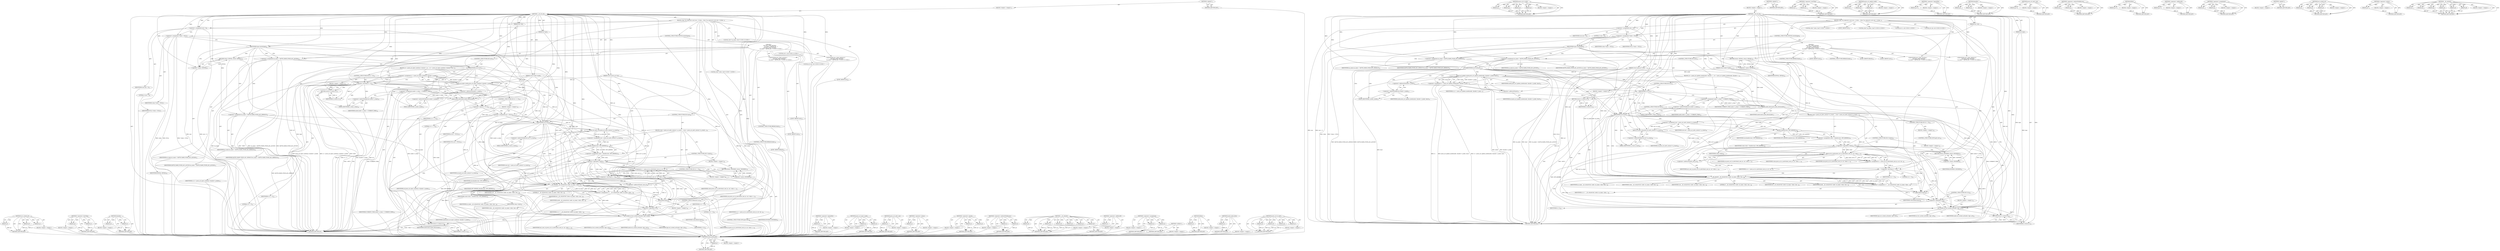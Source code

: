 digraph "__jfs_setxattr" {
vulnerable_228 [label=<(METHOD,set_cached_acl)>];
vulnerable_229 [label=<(PARAM,p1)>];
vulnerable_230 [label=<(PARAM,p2)>];
vulnerable_231 [label=<(PARAM,p3)>];
vulnerable_232 [label=<(BLOCK,&lt;empty&gt;,&lt;empty&gt;)>];
vulnerable_233 [label=<(METHOD_RETURN,ANY)>];
vulnerable_177 [label=<(METHOD,&lt;operator&gt;.lessThan)>];
vulnerable_178 [label=<(PARAM,p1)>];
vulnerable_179 [label=<(PARAM,p2)>];
vulnerable_180 [label=<(BLOCK,&lt;empty&gt;,&lt;empty&gt;)>];
vulnerable_181 [label=<(METHOD_RETURN,ANY)>];
vulnerable_199 [label=<(METHOD,kmalloc)>];
vulnerable_200 [label=<(PARAM,p1)>];
vulnerable_201 [label=<(PARAM,p2)>];
vulnerable_202 [label=<(BLOCK,&lt;empty&gt;,&lt;empty&gt;)>];
vulnerable_203 [label=<(METHOD_RETURN,ANY)>];
vulnerable_6 [label=<(METHOD,&lt;global&gt;)<SUB>1</SUB>>];
vulnerable_7 [label=<(BLOCK,&lt;empty&gt;,&lt;empty&gt;)<SUB>1</SUB>>];
vulnerable_8 [label=<(METHOD,__jfs_set_acl)<SUB>1</SUB>>];
vulnerable_9 [label=<(PARAM,tid_t tid)<SUB>1</SUB>>];
vulnerable_10 [label=<(PARAM,struct inode *inode)<SUB>1</SUB>>];
vulnerable_11 [label=<(PARAM,int type)<SUB>1</SUB>>];
vulnerable_12 [label=<(PARAM,struct posix_acl *acl)<SUB>2</SUB>>];
vulnerable_13 [label=<(BLOCK,{
	char *ea_name;
	int rc;
	int size = 0;
	char...,{
	char *ea_name;
	int rc;
	int size = 0;
	char...)<SUB>3</SUB>>];
vulnerable_14 [label="<(LOCAL,char* ea_name: char*)<SUB>4</SUB>>"];
vulnerable_15 [label="<(LOCAL,int rc: int)<SUB>5</SUB>>"];
vulnerable_16 [label="<(LOCAL,int size: int)<SUB>6</SUB>>"];
vulnerable_17 [label=<(&lt;operator&gt;.assignment,size = 0)<SUB>6</SUB>>];
vulnerable_18 [label=<(IDENTIFIER,size,size = 0)<SUB>6</SUB>>];
vulnerable_19 [label=<(LITERAL,0,size = 0)<SUB>6</SUB>>];
vulnerable_20 [label="<(LOCAL,char* value: char*)<SUB>7</SUB>>"];
vulnerable_21 [label=<(&lt;operator&gt;.assignment,*value = NULL)<SUB>7</SUB>>];
vulnerable_22 [label=<(IDENTIFIER,value,*value = NULL)<SUB>7</SUB>>];
vulnerable_23 [label=<(IDENTIFIER,NULL,*value = NULL)<SUB>7</SUB>>];
vulnerable_24 [label=<(CONTROL_STRUCTURE,SWITCH,switch(type))<SUB>9</SUB>>];
vulnerable_25 [label=<(IDENTIFIER,type,switch(type))<SUB>9</SUB>>];
vulnerable_26 [label="<(BLOCK,{
 	case ACL_TYPE_ACCESS:
 		ea_name = XATTR_NA...,{
 	case ACL_TYPE_ACCESS:
 		ea_name = XATTR_NA...)<SUB>9</SUB>>"];
vulnerable_27 [label=<(JUMP_TARGET,case)<SUB>10</SUB>>];
vulnerable_28 [label="<(IDENTIFIER,ACL_TYPE_ACCESS,{
 	case ACL_TYPE_ACCESS:
 		ea_name = XATTR_NA...)<SUB>10</SUB>>"];
vulnerable_29 [label=<(&lt;operator&gt;.assignment,ea_name = XATTR_NAME_POSIX_ACL_ACCESS)<SUB>11</SUB>>];
vulnerable_30 [label=<(IDENTIFIER,ea_name,ea_name = XATTR_NAME_POSIX_ACL_ACCESS)<SUB>11</SUB>>];
vulnerable_31 [label=<(IDENTIFIER,XATTR_NAME_POSIX_ACL_ACCESS,ea_name = XATTR_NAME_POSIX_ACL_ACCESS)<SUB>11</SUB>>];
vulnerable_32 [label=<(CONTROL_STRUCTURE,IF,if (acl))<SUB>12</SUB>>];
vulnerable_33 [label=<(IDENTIFIER,acl,if (acl))<SUB>12</SUB>>];
vulnerable_34 [label=<(BLOCK,{
			rc = posix_acl_equiv_mode(acl, &amp;inode-&gt;i_m...,{
			rc = posix_acl_equiv_mode(acl, &amp;inode-&gt;i_m...)<SUB>12</SUB>>];
vulnerable_35 [label=<(&lt;operator&gt;.assignment,rc = posix_acl_equiv_mode(acl, &amp;inode-&gt;i_mode))<SUB>13</SUB>>];
vulnerable_36 [label=<(IDENTIFIER,rc,rc = posix_acl_equiv_mode(acl, &amp;inode-&gt;i_mode))<SUB>13</SUB>>];
vulnerable_37 [label=<(posix_acl_equiv_mode,posix_acl_equiv_mode(acl, &amp;inode-&gt;i_mode))<SUB>13</SUB>>];
vulnerable_38 [label=<(IDENTIFIER,acl,posix_acl_equiv_mode(acl, &amp;inode-&gt;i_mode))<SUB>13</SUB>>];
vulnerable_39 [label=<(&lt;operator&gt;.addressOf,&amp;inode-&gt;i_mode)<SUB>13</SUB>>];
vulnerable_40 [label=<(&lt;operator&gt;.indirectFieldAccess,inode-&gt;i_mode)<SUB>13</SUB>>];
vulnerable_41 [label=<(IDENTIFIER,inode,posix_acl_equiv_mode(acl, &amp;inode-&gt;i_mode))<SUB>13</SUB>>];
vulnerable_42 [label=<(FIELD_IDENTIFIER,i_mode,i_mode)<SUB>13</SUB>>];
vulnerable_43 [label=<(CONTROL_STRUCTURE,IF,if (rc &lt; 0))<SUB>14</SUB>>];
vulnerable_44 [label=<(&lt;operator&gt;.lessThan,rc &lt; 0)<SUB>14</SUB>>];
vulnerable_45 [label=<(IDENTIFIER,rc,rc &lt; 0)<SUB>14</SUB>>];
vulnerable_46 [label=<(LITERAL,0,rc &lt; 0)<SUB>14</SUB>>];
vulnerable_47 [label=<(BLOCK,&lt;empty&gt;,&lt;empty&gt;)<SUB>15</SUB>>];
vulnerable_48 [label=<(RETURN,return rc;,return rc;)<SUB>15</SUB>>];
vulnerable_49 [label=<(IDENTIFIER,rc,return rc;)<SUB>15</SUB>>];
vulnerable_50 [label=<(&lt;operator&gt;.assignment,inode-&gt;i_ctime = CURRENT_TIME)<SUB>16</SUB>>];
vulnerable_51 [label=<(&lt;operator&gt;.indirectFieldAccess,inode-&gt;i_ctime)<SUB>16</SUB>>];
vulnerable_52 [label=<(IDENTIFIER,inode,inode-&gt;i_ctime = CURRENT_TIME)<SUB>16</SUB>>];
vulnerable_53 [label=<(FIELD_IDENTIFIER,i_ctime,i_ctime)<SUB>16</SUB>>];
vulnerable_54 [label=<(IDENTIFIER,CURRENT_TIME,inode-&gt;i_ctime = CURRENT_TIME)<SUB>16</SUB>>];
vulnerable_55 [label=<(mark_inode_dirty,mark_inode_dirty(inode))<SUB>17</SUB>>];
vulnerable_56 [label=<(IDENTIFIER,inode,mark_inode_dirty(inode))<SUB>17</SUB>>];
vulnerable_57 [label=<(CONTROL_STRUCTURE,IF,if (rc == 0))<SUB>18</SUB>>];
vulnerable_58 [label=<(&lt;operator&gt;.equals,rc == 0)<SUB>18</SUB>>];
vulnerable_59 [label=<(IDENTIFIER,rc,rc == 0)<SUB>18</SUB>>];
vulnerable_60 [label=<(LITERAL,0,rc == 0)<SUB>18</SUB>>];
vulnerable_61 [label=<(BLOCK,&lt;empty&gt;,&lt;empty&gt;)<SUB>19</SUB>>];
vulnerable_62 [label=<(&lt;operator&gt;.assignment,acl = NULL)<SUB>19</SUB>>];
vulnerable_63 [label=<(IDENTIFIER,acl,acl = NULL)<SUB>19</SUB>>];
vulnerable_64 [label=<(IDENTIFIER,NULL,acl = NULL)<SUB>19</SUB>>];
vulnerable_65 [label=<(CONTROL_STRUCTURE,BREAK,break;)<SUB>21</SUB>>];
vulnerable_66 [label=<(JUMP_TARGET,case)<SUB>22</SUB>>];
vulnerable_67 [label="<(IDENTIFIER,ACL_TYPE_DEFAULT,{
 	case ACL_TYPE_ACCESS:
 		ea_name = XATTR_NA...)<SUB>22</SUB>>"];
vulnerable_68 [label=<(&lt;operator&gt;.assignment,ea_name = XATTR_NAME_POSIX_ACL_DEFAULT)<SUB>23</SUB>>];
vulnerable_69 [label=<(IDENTIFIER,ea_name,ea_name = XATTR_NAME_POSIX_ACL_DEFAULT)<SUB>23</SUB>>];
vulnerable_70 [label=<(IDENTIFIER,XATTR_NAME_POSIX_ACL_DEFAULT,ea_name = XATTR_NAME_POSIX_ACL_DEFAULT)<SUB>23</SUB>>];
vulnerable_71 [label=<(CONTROL_STRUCTURE,BREAK,break;)<SUB>24</SUB>>];
vulnerable_72 [label=<(JUMP_TARGET,default)<SUB>25</SUB>>];
vulnerable_73 [label=<(RETURN,return -EINVAL;,return -EINVAL;)<SUB>26</SUB>>];
vulnerable_74 [label=<(&lt;operator&gt;.minus,-EINVAL)<SUB>26</SUB>>];
vulnerable_75 [label=<(IDENTIFIER,EINVAL,-EINVAL)<SUB>26</SUB>>];
vulnerable_76 [label=<(CONTROL_STRUCTURE,IF,if (acl))<SUB>29</SUB>>];
vulnerable_77 [label=<(IDENTIFIER,acl,if (acl))<SUB>29</SUB>>];
vulnerable_78 [label=<(BLOCK,{
		size = posix_acl_xattr_size(acl-&gt;a_count);
...,{
		size = posix_acl_xattr_size(acl-&gt;a_count);
...)<SUB>29</SUB>>];
vulnerable_79 [label=<(&lt;operator&gt;.assignment,size = posix_acl_xattr_size(acl-&gt;a_count))<SUB>30</SUB>>];
vulnerable_80 [label=<(IDENTIFIER,size,size = posix_acl_xattr_size(acl-&gt;a_count))<SUB>30</SUB>>];
vulnerable_81 [label=<(posix_acl_xattr_size,posix_acl_xattr_size(acl-&gt;a_count))<SUB>30</SUB>>];
vulnerable_82 [label=<(&lt;operator&gt;.indirectFieldAccess,acl-&gt;a_count)<SUB>30</SUB>>];
vulnerable_83 [label=<(IDENTIFIER,acl,posix_acl_xattr_size(acl-&gt;a_count))<SUB>30</SUB>>];
vulnerable_84 [label=<(FIELD_IDENTIFIER,a_count,a_count)<SUB>30</SUB>>];
vulnerable_85 [label=<(&lt;operator&gt;.assignment,value = kmalloc(size, GFP_KERNEL))<SUB>31</SUB>>];
vulnerable_86 [label=<(IDENTIFIER,value,value = kmalloc(size, GFP_KERNEL))<SUB>31</SUB>>];
vulnerable_87 [label=<(kmalloc,kmalloc(size, GFP_KERNEL))<SUB>31</SUB>>];
vulnerable_88 [label=<(IDENTIFIER,size,kmalloc(size, GFP_KERNEL))<SUB>31</SUB>>];
vulnerable_89 [label=<(IDENTIFIER,GFP_KERNEL,kmalloc(size, GFP_KERNEL))<SUB>31</SUB>>];
vulnerable_90 [label=<(CONTROL_STRUCTURE,IF,if (!value))<SUB>32</SUB>>];
vulnerable_91 [label=<(&lt;operator&gt;.logicalNot,!value)<SUB>32</SUB>>];
vulnerable_92 [label=<(IDENTIFIER,value,!value)<SUB>32</SUB>>];
vulnerable_93 [label=<(BLOCK,&lt;empty&gt;,&lt;empty&gt;)<SUB>33</SUB>>];
vulnerable_94 [label=<(RETURN,return -ENOMEM;,return -ENOMEM;)<SUB>33</SUB>>];
vulnerable_95 [label=<(&lt;operator&gt;.minus,-ENOMEM)<SUB>33</SUB>>];
vulnerable_96 [label=<(IDENTIFIER,ENOMEM,-ENOMEM)<SUB>33</SUB>>];
vulnerable_97 [label=<(&lt;operator&gt;.assignment,rc = posix_acl_to_xattr(&amp;init_user_ns, acl, val...)<SUB>34</SUB>>];
vulnerable_98 [label=<(IDENTIFIER,rc,rc = posix_acl_to_xattr(&amp;init_user_ns, acl, val...)<SUB>34</SUB>>];
vulnerable_99 [label=<(posix_acl_to_xattr,posix_acl_to_xattr(&amp;init_user_ns, acl, value, s...)<SUB>34</SUB>>];
vulnerable_100 [label=<(&lt;operator&gt;.addressOf,&amp;init_user_ns)<SUB>34</SUB>>];
vulnerable_101 [label=<(IDENTIFIER,init_user_ns,posix_acl_to_xattr(&amp;init_user_ns, acl, value, s...)<SUB>34</SUB>>];
vulnerable_102 [label=<(IDENTIFIER,acl,posix_acl_to_xattr(&amp;init_user_ns, acl, value, s...)<SUB>34</SUB>>];
vulnerable_103 [label=<(IDENTIFIER,value,posix_acl_to_xattr(&amp;init_user_ns, acl, value, s...)<SUB>34</SUB>>];
vulnerable_104 [label=<(IDENTIFIER,size,posix_acl_to_xattr(&amp;init_user_ns, acl, value, s...)<SUB>34</SUB>>];
vulnerable_105 [label=<(CONTROL_STRUCTURE,IF,if (rc &lt; 0))<SUB>35</SUB>>];
vulnerable_106 [label=<(&lt;operator&gt;.lessThan,rc &lt; 0)<SUB>35</SUB>>];
vulnerable_107 [label=<(IDENTIFIER,rc,rc &lt; 0)<SUB>35</SUB>>];
vulnerable_108 [label=<(LITERAL,0,rc &lt; 0)<SUB>35</SUB>>];
vulnerable_109 [label=<(BLOCK,&lt;empty&gt;,&lt;empty&gt;)<SUB>36</SUB>>];
vulnerable_110 [label=<(CONTROL_STRUCTURE,GOTO,goto out;)<SUB>36</SUB>>];
vulnerable_111 [label=<(&lt;operator&gt;.assignment,rc = __jfs_setxattr(tid, inode, ea_name, value,...)<SUB>38</SUB>>];
vulnerable_112 [label=<(IDENTIFIER,rc,rc = __jfs_setxattr(tid, inode, ea_name, value,...)<SUB>38</SUB>>];
vulnerable_113 [label=<(__jfs_setxattr,__jfs_setxattr(tid, inode, ea_name, value, size...)<SUB>38</SUB>>];
vulnerable_114 [label=<(IDENTIFIER,tid,__jfs_setxattr(tid, inode, ea_name, value, size...)<SUB>38</SUB>>];
vulnerable_115 [label=<(IDENTIFIER,inode,__jfs_setxattr(tid, inode, ea_name, value, size...)<SUB>38</SUB>>];
vulnerable_116 [label=<(IDENTIFIER,ea_name,__jfs_setxattr(tid, inode, ea_name, value, size...)<SUB>38</SUB>>];
vulnerable_117 [label=<(IDENTIFIER,value,__jfs_setxattr(tid, inode, ea_name, value, size...)<SUB>38</SUB>>];
vulnerable_118 [label=<(IDENTIFIER,size,__jfs_setxattr(tid, inode, ea_name, value, size...)<SUB>38</SUB>>];
vulnerable_119 [label=<(LITERAL,0,__jfs_setxattr(tid, inode, ea_name, value, size...)<SUB>38</SUB>>];
vulnerable_120 [label=<(JUMP_TARGET,out)<SUB>39</SUB>>];
vulnerable_121 [label=<(kfree,kfree(value))<SUB>40</SUB>>];
vulnerable_122 [label=<(IDENTIFIER,value,kfree(value))<SUB>40</SUB>>];
vulnerable_123 [label=<(CONTROL_STRUCTURE,IF,if (!rc))<SUB>42</SUB>>];
vulnerable_124 [label=<(&lt;operator&gt;.logicalNot,!rc)<SUB>42</SUB>>];
vulnerable_125 [label=<(IDENTIFIER,rc,!rc)<SUB>42</SUB>>];
vulnerable_126 [label=<(BLOCK,&lt;empty&gt;,&lt;empty&gt;)<SUB>43</SUB>>];
vulnerable_127 [label=<(set_cached_acl,set_cached_acl(inode, type, acl))<SUB>43</SUB>>];
vulnerable_128 [label=<(IDENTIFIER,inode,set_cached_acl(inode, type, acl))<SUB>43</SUB>>];
vulnerable_129 [label=<(IDENTIFIER,type,set_cached_acl(inode, type, acl))<SUB>43</SUB>>];
vulnerable_130 [label=<(IDENTIFIER,acl,set_cached_acl(inode, type, acl))<SUB>43</SUB>>];
vulnerable_131 [label=<(RETURN,return rc;,return rc;)<SUB>45</SUB>>];
vulnerable_132 [label=<(IDENTIFIER,rc,return rc;)<SUB>45</SUB>>];
vulnerable_133 [label=<(METHOD_RETURN,int)<SUB>1</SUB>>];
vulnerable_135 [label=<(METHOD_RETURN,ANY)<SUB>1</SUB>>];
vulnerable_204 [label=<(METHOD,&lt;operator&gt;.logicalNot)>];
vulnerable_205 [label=<(PARAM,p1)>];
vulnerable_206 [label=<(BLOCK,&lt;empty&gt;,&lt;empty&gt;)>];
vulnerable_207 [label=<(METHOD_RETURN,ANY)>];
vulnerable_163 [label=<(METHOD,posix_acl_equiv_mode)>];
vulnerable_164 [label=<(PARAM,p1)>];
vulnerable_165 [label=<(PARAM,p2)>];
vulnerable_166 [label=<(BLOCK,&lt;empty&gt;,&lt;empty&gt;)>];
vulnerable_167 [label=<(METHOD_RETURN,ANY)>];
vulnerable_195 [label=<(METHOD,posix_acl_xattr_size)>];
vulnerable_196 [label=<(PARAM,p1)>];
vulnerable_197 [label=<(BLOCK,&lt;empty&gt;,&lt;empty&gt;)>];
vulnerable_198 [label=<(METHOD_RETURN,ANY)>];
vulnerable_191 [label=<(METHOD,&lt;operator&gt;.minus)>];
vulnerable_192 [label=<(PARAM,p1)>];
vulnerable_193 [label=<(BLOCK,&lt;empty&gt;,&lt;empty&gt;)>];
vulnerable_194 [label=<(METHOD_RETURN,ANY)>];
vulnerable_186 [label=<(METHOD,&lt;operator&gt;.equals)>];
vulnerable_187 [label=<(PARAM,p1)>];
vulnerable_188 [label=<(PARAM,p2)>];
vulnerable_189 [label=<(BLOCK,&lt;empty&gt;,&lt;empty&gt;)>];
vulnerable_190 [label=<(METHOD_RETURN,ANY)>];
vulnerable_172 [label=<(METHOD,&lt;operator&gt;.indirectFieldAccess)>];
vulnerable_173 [label=<(PARAM,p1)>];
vulnerable_174 [label=<(PARAM,p2)>];
vulnerable_175 [label=<(BLOCK,&lt;empty&gt;,&lt;empty&gt;)>];
vulnerable_176 [label=<(METHOD_RETURN,ANY)>];
vulnerable_215 [label=<(METHOD,__jfs_setxattr)>];
vulnerable_216 [label=<(PARAM,p1)>];
vulnerable_217 [label=<(PARAM,p2)>];
vulnerable_218 [label=<(PARAM,p3)>];
vulnerable_219 [label=<(PARAM,p4)>];
vulnerable_220 [label=<(PARAM,p5)>];
vulnerable_221 [label=<(PARAM,p6)>];
vulnerable_222 [label=<(BLOCK,&lt;empty&gt;,&lt;empty&gt;)>];
vulnerable_223 [label=<(METHOD_RETURN,ANY)>];
vulnerable_168 [label=<(METHOD,&lt;operator&gt;.addressOf)>];
vulnerable_169 [label=<(PARAM,p1)>];
vulnerable_170 [label=<(BLOCK,&lt;empty&gt;,&lt;empty&gt;)>];
vulnerable_171 [label=<(METHOD_RETURN,ANY)>];
vulnerable_158 [label=<(METHOD,&lt;operator&gt;.assignment)>];
vulnerable_159 [label=<(PARAM,p1)>];
vulnerable_160 [label=<(PARAM,p2)>];
vulnerable_161 [label=<(BLOCK,&lt;empty&gt;,&lt;empty&gt;)>];
vulnerable_162 [label=<(METHOD_RETURN,ANY)>];
vulnerable_152 [label=<(METHOD,&lt;global&gt;)<SUB>1</SUB>>];
vulnerable_153 [label=<(BLOCK,&lt;empty&gt;,&lt;empty&gt;)>];
vulnerable_154 [label=<(METHOD_RETURN,ANY)>];
vulnerable_224 [label=<(METHOD,kfree)>];
vulnerable_225 [label=<(PARAM,p1)>];
vulnerable_226 [label=<(BLOCK,&lt;empty&gt;,&lt;empty&gt;)>];
vulnerable_227 [label=<(METHOD_RETURN,ANY)>];
vulnerable_182 [label=<(METHOD,mark_inode_dirty)>];
vulnerable_183 [label=<(PARAM,p1)>];
vulnerable_184 [label=<(BLOCK,&lt;empty&gt;,&lt;empty&gt;)>];
vulnerable_185 [label=<(METHOD_RETURN,ANY)>];
vulnerable_208 [label=<(METHOD,posix_acl_to_xattr)>];
vulnerable_209 [label=<(PARAM,p1)>];
vulnerable_210 [label=<(PARAM,p2)>];
vulnerable_211 [label=<(PARAM,p3)>];
vulnerable_212 [label=<(PARAM,p4)>];
vulnerable_213 [label=<(BLOCK,&lt;empty&gt;,&lt;empty&gt;)>];
vulnerable_214 [label=<(METHOD_RETURN,ANY)>];
fixed_170 [label=<(METHOD,mark_inode_dirty)>];
fixed_171 [label=<(PARAM,p1)>];
fixed_172 [label=<(BLOCK,&lt;empty&gt;,&lt;empty&gt;)>];
fixed_173 [label=<(METHOD_RETURN,ANY)>];
fixed_191 [label=<(METHOD,posix_acl_to_xattr)>];
fixed_192 [label=<(PARAM,p1)>];
fixed_193 [label=<(PARAM,p2)>];
fixed_194 [label=<(PARAM,p3)>];
fixed_195 [label=<(PARAM,p4)>];
fixed_196 [label=<(BLOCK,&lt;empty&gt;,&lt;empty&gt;)>];
fixed_197 [label=<(METHOD_RETURN,ANY)>];
fixed_6 [label=<(METHOD,&lt;global&gt;)<SUB>1</SUB>>];
fixed_7 [label=<(BLOCK,&lt;empty&gt;,&lt;empty&gt;)<SUB>1</SUB>>];
fixed_8 [label=<(METHOD,__jfs_set_acl)<SUB>1</SUB>>];
fixed_9 [label=<(PARAM,tid_t tid)<SUB>1</SUB>>];
fixed_10 [label=<(PARAM,struct inode *inode)<SUB>1</SUB>>];
fixed_11 [label=<(PARAM,int type)<SUB>1</SUB>>];
fixed_12 [label=<(PARAM,struct posix_acl *acl)<SUB>2</SUB>>];
fixed_13 [label=<(BLOCK,{
	char *ea_name;
	int rc;
	int size = 0;
	char...,{
	char *ea_name;
	int rc;
	int size = 0;
	char...)<SUB>3</SUB>>];
fixed_14 [label="<(LOCAL,char* ea_name: char*)<SUB>4</SUB>>"];
fixed_15 [label="<(LOCAL,int rc: int)<SUB>5</SUB>>"];
fixed_16 [label="<(LOCAL,int size: int)<SUB>6</SUB>>"];
fixed_17 [label=<(&lt;operator&gt;.assignment,size = 0)<SUB>6</SUB>>];
fixed_18 [label=<(IDENTIFIER,size,size = 0)<SUB>6</SUB>>];
fixed_19 [label=<(LITERAL,0,size = 0)<SUB>6</SUB>>];
fixed_20 [label="<(LOCAL,char* value: char*)<SUB>7</SUB>>"];
fixed_21 [label=<(&lt;operator&gt;.assignment,*value = NULL)<SUB>7</SUB>>];
fixed_22 [label=<(IDENTIFIER,value,*value = NULL)<SUB>7</SUB>>];
fixed_23 [label=<(IDENTIFIER,NULL,*value = NULL)<SUB>7</SUB>>];
fixed_24 [label=<(CONTROL_STRUCTURE,SWITCH,switch(type))<SUB>9</SUB>>];
fixed_25 [label=<(IDENTIFIER,type,switch(type))<SUB>9</SUB>>];
fixed_26 [label="<(BLOCK,{
 	case ACL_TYPE_ACCESS:
 		ea_name = XATTR_NA...,{
 	case ACL_TYPE_ACCESS:
 		ea_name = XATTR_NA...)<SUB>9</SUB>>"];
fixed_27 [label=<(JUMP_TARGET,case)<SUB>10</SUB>>];
fixed_28 [label="<(IDENTIFIER,ACL_TYPE_ACCESS,{
 	case ACL_TYPE_ACCESS:
 		ea_name = XATTR_NA...)<SUB>10</SUB>>"];
fixed_29 [label=<(&lt;operator&gt;.assignment,ea_name = XATTR_NAME_POSIX_ACL_ACCESS)<SUB>11</SUB>>];
fixed_30 [label=<(IDENTIFIER,ea_name,ea_name = XATTR_NAME_POSIX_ACL_ACCESS)<SUB>11</SUB>>];
fixed_31 [label=<(IDENTIFIER,XATTR_NAME_POSIX_ACL_ACCESS,ea_name = XATTR_NAME_POSIX_ACL_ACCESS)<SUB>11</SUB>>];
fixed_32 [label=<(CONTROL_STRUCTURE,IF,if (acl))<SUB>12</SUB>>];
fixed_33 [label=<(IDENTIFIER,acl,if (acl))<SUB>12</SUB>>];
fixed_34 [label=<(BLOCK,{
			rc = posix_acl_update_mode(inode, &amp;inode-&gt;...,{
			rc = posix_acl_update_mode(inode, &amp;inode-&gt;...)<SUB>12</SUB>>];
fixed_35 [label=<(&lt;operator&gt;.assignment,rc = posix_acl_update_mode(inode, &amp;inode-&gt;i_mod...)<SUB>13</SUB>>];
fixed_36 [label=<(IDENTIFIER,rc,rc = posix_acl_update_mode(inode, &amp;inode-&gt;i_mod...)<SUB>13</SUB>>];
fixed_37 [label=<(posix_acl_update_mode,posix_acl_update_mode(inode, &amp;inode-&gt;i_mode, &amp;acl))<SUB>13</SUB>>];
fixed_38 [label=<(IDENTIFIER,inode,posix_acl_update_mode(inode, &amp;inode-&gt;i_mode, &amp;acl))<SUB>13</SUB>>];
fixed_39 [label=<(&lt;operator&gt;.addressOf,&amp;inode-&gt;i_mode)<SUB>13</SUB>>];
fixed_40 [label=<(&lt;operator&gt;.indirectFieldAccess,inode-&gt;i_mode)<SUB>13</SUB>>];
fixed_41 [label=<(IDENTIFIER,inode,posix_acl_update_mode(inode, &amp;inode-&gt;i_mode, &amp;acl))<SUB>13</SUB>>];
fixed_42 [label=<(FIELD_IDENTIFIER,i_mode,i_mode)<SUB>13</SUB>>];
fixed_43 [label=<(&lt;operator&gt;.addressOf,&amp;acl)<SUB>13</SUB>>];
fixed_44 [label=<(IDENTIFIER,acl,posix_acl_update_mode(inode, &amp;inode-&gt;i_mode, &amp;acl))<SUB>13</SUB>>];
fixed_45 [label=<(CONTROL_STRUCTURE,IF,if (rc))<SUB>14</SUB>>];
fixed_46 [label=<(IDENTIFIER,rc,if (rc))<SUB>14</SUB>>];
fixed_47 [label=<(BLOCK,&lt;empty&gt;,&lt;empty&gt;)<SUB>15</SUB>>];
fixed_48 [label=<(RETURN,return rc;,return rc;)<SUB>15</SUB>>];
fixed_49 [label=<(IDENTIFIER,rc,return rc;)<SUB>15</SUB>>];
fixed_50 [label=<(&lt;operator&gt;.assignment,inode-&gt;i_ctime = CURRENT_TIME)<SUB>16</SUB>>];
fixed_51 [label=<(&lt;operator&gt;.indirectFieldAccess,inode-&gt;i_ctime)<SUB>16</SUB>>];
fixed_52 [label=<(IDENTIFIER,inode,inode-&gt;i_ctime = CURRENT_TIME)<SUB>16</SUB>>];
fixed_53 [label=<(FIELD_IDENTIFIER,i_ctime,i_ctime)<SUB>16</SUB>>];
fixed_54 [label=<(IDENTIFIER,CURRENT_TIME,inode-&gt;i_ctime = CURRENT_TIME)<SUB>16</SUB>>];
fixed_55 [label=<(mark_inode_dirty,mark_inode_dirty(inode))<SUB>17</SUB>>];
fixed_56 [label=<(IDENTIFIER,inode,mark_inode_dirty(inode))<SUB>17</SUB>>];
fixed_57 [label=<(CONTROL_STRUCTURE,BREAK,break;)<SUB>19</SUB>>];
fixed_58 [label=<(JUMP_TARGET,case)<SUB>20</SUB>>];
fixed_59 [label="<(IDENTIFIER,ACL_TYPE_DEFAULT,{
 	case ACL_TYPE_ACCESS:
 		ea_name = XATTR_NA...)<SUB>20</SUB>>"];
fixed_60 [label=<(&lt;operator&gt;.assignment,ea_name = XATTR_NAME_POSIX_ACL_DEFAULT)<SUB>21</SUB>>];
fixed_61 [label=<(IDENTIFIER,ea_name,ea_name = XATTR_NAME_POSIX_ACL_DEFAULT)<SUB>21</SUB>>];
fixed_62 [label=<(IDENTIFIER,XATTR_NAME_POSIX_ACL_DEFAULT,ea_name = XATTR_NAME_POSIX_ACL_DEFAULT)<SUB>21</SUB>>];
fixed_63 [label=<(CONTROL_STRUCTURE,BREAK,break;)<SUB>22</SUB>>];
fixed_64 [label=<(JUMP_TARGET,default)<SUB>23</SUB>>];
fixed_65 [label=<(RETURN,return -EINVAL;,return -EINVAL;)<SUB>24</SUB>>];
fixed_66 [label=<(&lt;operator&gt;.minus,-EINVAL)<SUB>24</SUB>>];
fixed_67 [label=<(IDENTIFIER,EINVAL,-EINVAL)<SUB>24</SUB>>];
fixed_68 [label=<(CONTROL_STRUCTURE,IF,if (acl))<SUB>27</SUB>>];
fixed_69 [label=<(IDENTIFIER,acl,if (acl))<SUB>27</SUB>>];
fixed_70 [label=<(BLOCK,{
		size = posix_acl_xattr_size(acl-&gt;a_count);
...,{
		size = posix_acl_xattr_size(acl-&gt;a_count);
...)<SUB>27</SUB>>];
fixed_71 [label=<(&lt;operator&gt;.assignment,size = posix_acl_xattr_size(acl-&gt;a_count))<SUB>28</SUB>>];
fixed_72 [label=<(IDENTIFIER,size,size = posix_acl_xattr_size(acl-&gt;a_count))<SUB>28</SUB>>];
fixed_73 [label=<(posix_acl_xattr_size,posix_acl_xattr_size(acl-&gt;a_count))<SUB>28</SUB>>];
fixed_74 [label=<(&lt;operator&gt;.indirectFieldAccess,acl-&gt;a_count)<SUB>28</SUB>>];
fixed_75 [label=<(IDENTIFIER,acl,posix_acl_xattr_size(acl-&gt;a_count))<SUB>28</SUB>>];
fixed_76 [label=<(FIELD_IDENTIFIER,a_count,a_count)<SUB>28</SUB>>];
fixed_77 [label=<(&lt;operator&gt;.assignment,value = kmalloc(size, GFP_KERNEL))<SUB>29</SUB>>];
fixed_78 [label=<(IDENTIFIER,value,value = kmalloc(size, GFP_KERNEL))<SUB>29</SUB>>];
fixed_79 [label=<(kmalloc,kmalloc(size, GFP_KERNEL))<SUB>29</SUB>>];
fixed_80 [label=<(IDENTIFIER,size,kmalloc(size, GFP_KERNEL))<SUB>29</SUB>>];
fixed_81 [label=<(IDENTIFIER,GFP_KERNEL,kmalloc(size, GFP_KERNEL))<SUB>29</SUB>>];
fixed_82 [label=<(CONTROL_STRUCTURE,IF,if (!value))<SUB>30</SUB>>];
fixed_83 [label=<(&lt;operator&gt;.logicalNot,!value)<SUB>30</SUB>>];
fixed_84 [label=<(IDENTIFIER,value,!value)<SUB>30</SUB>>];
fixed_85 [label=<(BLOCK,&lt;empty&gt;,&lt;empty&gt;)<SUB>31</SUB>>];
fixed_86 [label=<(RETURN,return -ENOMEM;,return -ENOMEM;)<SUB>31</SUB>>];
fixed_87 [label=<(&lt;operator&gt;.minus,-ENOMEM)<SUB>31</SUB>>];
fixed_88 [label=<(IDENTIFIER,ENOMEM,-ENOMEM)<SUB>31</SUB>>];
fixed_89 [label=<(&lt;operator&gt;.assignment,rc = posix_acl_to_xattr(&amp;init_user_ns, acl, val...)<SUB>32</SUB>>];
fixed_90 [label=<(IDENTIFIER,rc,rc = posix_acl_to_xattr(&amp;init_user_ns, acl, val...)<SUB>32</SUB>>];
fixed_91 [label=<(posix_acl_to_xattr,posix_acl_to_xattr(&amp;init_user_ns, acl, value, s...)<SUB>32</SUB>>];
fixed_92 [label=<(&lt;operator&gt;.addressOf,&amp;init_user_ns)<SUB>32</SUB>>];
fixed_93 [label=<(IDENTIFIER,init_user_ns,posix_acl_to_xattr(&amp;init_user_ns, acl, value, s...)<SUB>32</SUB>>];
fixed_94 [label=<(IDENTIFIER,acl,posix_acl_to_xattr(&amp;init_user_ns, acl, value, s...)<SUB>32</SUB>>];
fixed_95 [label=<(IDENTIFIER,value,posix_acl_to_xattr(&amp;init_user_ns, acl, value, s...)<SUB>32</SUB>>];
fixed_96 [label=<(IDENTIFIER,size,posix_acl_to_xattr(&amp;init_user_ns, acl, value, s...)<SUB>32</SUB>>];
fixed_97 [label=<(CONTROL_STRUCTURE,IF,if (rc &lt; 0))<SUB>33</SUB>>];
fixed_98 [label=<(&lt;operator&gt;.lessThan,rc &lt; 0)<SUB>33</SUB>>];
fixed_99 [label=<(IDENTIFIER,rc,rc &lt; 0)<SUB>33</SUB>>];
fixed_100 [label=<(LITERAL,0,rc &lt; 0)<SUB>33</SUB>>];
fixed_101 [label=<(BLOCK,&lt;empty&gt;,&lt;empty&gt;)<SUB>34</SUB>>];
fixed_102 [label=<(CONTROL_STRUCTURE,GOTO,goto out;)<SUB>34</SUB>>];
fixed_103 [label=<(&lt;operator&gt;.assignment,rc = __jfs_setxattr(tid, inode, ea_name, value,...)<SUB>36</SUB>>];
fixed_104 [label=<(IDENTIFIER,rc,rc = __jfs_setxattr(tid, inode, ea_name, value,...)<SUB>36</SUB>>];
fixed_105 [label=<(__jfs_setxattr,__jfs_setxattr(tid, inode, ea_name, value, size...)<SUB>36</SUB>>];
fixed_106 [label=<(IDENTIFIER,tid,__jfs_setxattr(tid, inode, ea_name, value, size...)<SUB>36</SUB>>];
fixed_107 [label=<(IDENTIFIER,inode,__jfs_setxattr(tid, inode, ea_name, value, size...)<SUB>36</SUB>>];
fixed_108 [label=<(IDENTIFIER,ea_name,__jfs_setxattr(tid, inode, ea_name, value, size...)<SUB>36</SUB>>];
fixed_109 [label=<(IDENTIFIER,value,__jfs_setxattr(tid, inode, ea_name, value, size...)<SUB>36</SUB>>];
fixed_110 [label=<(IDENTIFIER,size,__jfs_setxattr(tid, inode, ea_name, value, size...)<SUB>36</SUB>>];
fixed_111 [label=<(LITERAL,0,__jfs_setxattr(tid, inode, ea_name, value, size...)<SUB>36</SUB>>];
fixed_112 [label=<(JUMP_TARGET,out)<SUB>37</SUB>>];
fixed_113 [label=<(kfree,kfree(value))<SUB>38</SUB>>];
fixed_114 [label=<(IDENTIFIER,value,kfree(value))<SUB>38</SUB>>];
fixed_115 [label=<(CONTROL_STRUCTURE,IF,if (!rc))<SUB>40</SUB>>];
fixed_116 [label=<(&lt;operator&gt;.logicalNot,!rc)<SUB>40</SUB>>];
fixed_117 [label=<(IDENTIFIER,rc,!rc)<SUB>40</SUB>>];
fixed_118 [label=<(BLOCK,&lt;empty&gt;,&lt;empty&gt;)<SUB>41</SUB>>];
fixed_119 [label=<(set_cached_acl,set_cached_acl(inode, type, acl))<SUB>41</SUB>>];
fixed_120 [label=<(IDENTIFIER,inode,set_cached_acl(inode, type, acl))<SUB>41</SUB>>];
fixed_121 [label=<(IDENTIFIER,type,set_cached_acl(inode, type, acl))<SUB>41</SUB>>];
fixed_122 [label=<(IDENTIFIER,acl,set_cached_acl(inode, type, acl))<SUB>41</SUB>>];
fixed_123 [label=<(RETURN,return rc;,return rc;)<SUB>43</SUB>>];
fixed_124 [label=<(IDENTIFIER,rc,return rc;)<SUB>43</SUB>>];
fixed_125 [label=<(METHOD_RETURN,int)<SUB>1</SUB>>];
fixed_127 [label=<(METHOD_RETURN,ANY)<SUB>1</SUB>>];
fixed_198 [label=<(METHOD,&lt;operator&gt;.lessThan)>];
fixed_199 [label=<(PARAM,p1)>];
fixed_200 [label=<(PARAM,p2)>];
fixed_201 [label=<(BLOCK,&lt;empty&gt;,&lt;empty&gt;)>];
fixed_202 [label=<(METHOD_RETURN,ANY)>];
fixed_155 [label=<(METHOD,posix_acl_update_mode)>];
fixed_156 [label=<(PARAM,p1)>];
fixed_157 [label=<(PARAM,p2)>];
fixed_158 [label=<(PARAM,p3)>];
fixed_159 [label=<(BLOCK,&lt;empty&gt;,&lt;empty&gt;)>];
fixed_160 [label=<(METHOD_RETURN,ANY)>];
fixed_187 [label=<(METHOD,&lt;operator&gt;.logicalNot)>];
fixed_188 [label=<(PARAM,p1)>];
fixed_189 [label=<(BLOCK,&lt;empty&gt;,&lt;empty&gt;)>];
fixed_190 [label=<(METHOD_RETURN,ANY)>];
fixed_182 [label=<(METHOD,kmalloc)>];
fixed_183 [label=<(PARAM,p1)>];
fixed_184 [label=<(PARAM,p2)>];
fixed_185 [label=<(BLOCK,&lt;empty&gt;,&lt;empty&gt;)>];
fixed_186 [label=<(METHOD_RETURN,ANY)>];
fixed_178 [label=<(METHOD,posix_acl_xattr_size)>];
fixed_179 [label=<(PARAM,p1)>];
fixed_180 [label=<(BLOCK,&lt;empty&gt;,&lt;empty&gt;)>];
fixed_181 [label=<(METHOD_RETURN,ANY)>];
fixed_165 [label=<(METHOD,&lt;operator&gt;.indirectFieldAccess)>];
fixed_166 [label=<(PARAM,p1)>];
fixed_167 [label=<(PARAM,p2)>];
fixed_168 [label=<(BLOCK,&lt;empty&gt;,&lt;empty&gt;)>];
fixed_169 [label=<(METHOD_RETURN,ANY)>];
fixed_212 [label=<(METHOD,kfree)>];
fixed_213 [label=<(PARAM,p1)>];
fixed_214 [label=<(BLOCK,&lt;empty&gt;,&lt;empty&gt;)>];
fixed_215 [label=<(METHOD_RETURN,ANY)>];
fixed_161 [label=<(METHOD,&lt;operator&gt;.addressOf)>];
fixed_162 [label=<(PARAM,p1)>];
fixed_163 [label=<(BLOCK,&lt;empty&gt;,&lt;empty&gt;)>];
fixed_164 [label=<(METHOD_RETURN,ANY)>];
fixed_150 [label=<(METHOD,&lt;operator&gt;.assignment)>];
fixed_151 [label=<(PARAM,p1)>];
fixed_152 [label=<(PARAM,p2)>];
fixed_153 [label=<(BLOCK,&lt;empty&gt;,&lt;empty&gt;)>];
fixed_154 [label=<(METHOD_RETURN,ANY)>];
fixed_144 [label=<(METHOD,&lt;global&gt;)<SUB>1</SUB>>];
fixed_145 [label=<(BLOCK,&lt;empty&gt;,&lt;empty&gt;)>];
fixed_146 [label=<(METHOD_RETURN,ANY)>];
fixed_216 [label=<(METHOD,set_cached_acl)>];
fixed_217 [label=<(PARAM,p1)>];
fixed_218 [label=<(PARAM,p2)>];
fixed_219 [label=<(PARAM,p3)>];
fixed_220 [label=<(BLOCK,&lt;empty&gt;,&lt;empty&gt;)>];
fixed_221 [label=<(METHOD_RETURN,ANY)>];
fixed_174 [label=<(METHOD,&lt;operator&gt;.minus)>];
fixed_175 [label=<(PARAM,p1)>];
fixed_176 [label=<(BLOCK,&lt;empty&gt;,&lt;empty&gt;)>];
fixed_177 [label=<(METHOD_RETURN,ANY)>];
fixed_203 [label=<(METHOD,__jfs_setxattr)>];
fixed_204 [label=<(PARAM,p1)>];
fixed_205 [label=<(PARAM,p2)>];
fixed_206 [label=<(PARAM,p3)>];
fixed_207 [label=<(PARAM,p4)>];
fixed_208 [label=<(PARAM,p5)>];
fixed_209 [label=<(PARAM,p6)>];
fixed_210 [label=<(BLOCK,&lt;empty&gt;,&lt;empty&gt;)>];
fixed_211 [label=<(METHOD_RETURN,ANY)>];
vulnerable_228 -> vulnerable_229  [key=0, label="AST: "];
vulnerable_228 -> vulnerable_229  [key=1, label="DDG: "];
vulnerable_228 -> vulnerable_232  [key=0, label="AST: "];
vulnerable_228 -> vulnerable_230  [key=0, label="AST: "];
vulnerable_228 -> vulnerable_230  [key=1, label="DDG: "];
vulnerable_228 -> vulnerable_233  [key=0, label="AST: "];
vulnerable_228 -> vulnerable_233  [key=1, label="CFG: "];
vulnerable_228 -> vulnerable_231  [key=0, label="AST: "];
vulnerable_228 -> vulnerable_231  [key=1, label="DDG: "];
vulnerable_229 -> vulnerable_233  [key=0, label="DDG: p1"];
vulnerable_230 -> vulnerable_233  [key=0, label="DDG: p2"];
vulnerable_231 -> vulnerable_233  [key=0, label="DDG: p3"];
vulnerable_232 -> fixed_170  [key=0];
vulnerable_233 -> fixed_170  [key=0];
vulnerable_177 -> vulnerable_178  [key=0, label="AST: "];
vulnerable_177 -> vulnerable_178  [key=1, label="DDG: "];
vulnerable_177 -> vulnerable_180  [key=0, label="AST: "];
vulnerable_177 -> vulnerable_179  [key=0, label="AST: "];
vulnerable_177 -> vulnerable_179  [key=1, label="DDG: "];
vulnerable_177 -> vulnerable_181  [key=0, label="AST: "];
vulnerable_177 -> vulnerable_181  [key=1, label="CFG: "];
vulnerable_178 -> vulnerable_181  [key=0, label="DDG: p1"];
vulnerable_179 -> vulnerable_181  [key=0, label="DDG: p2"];
vulnerable_180 -> fixed_170  [key=0];
vulnerable_181 -> fixed_170  [key=0];
vulnerable_199 -> vulnerable_200  [key=0, label="AST: "];
vulnerable_199 -> vulnerable_200  [key=1, label="DDG: "];
vulnerable_199 -> vulnerable_202  [key=0, label="AST: "];
vulnerable_199 -> vulnerable_201  [key=0, label="AST: "];
vulnerable_199 -> vulnerable_201  [key=1, label="DDG: "];
vulnerable_199 -> vulnerable_203  [key=0, label="AST: "];
vulnerable_199 -> vulnerable_203  [key=1, label="CFG: "];
vulnerable_200 -> vulnerable_203  [key=0, label="DDG: p1"];
vulnerable_201 -> vulnerable_203  [key=0, label="DDG: p2"];
vulnerable_202 -> fixed_170  [key=0];
vulnerable_203 -> fixed_170  [key=0];
vulnerable_6 -> vulnerable_7  [key=0, label="AST: "];
vulnerable_6 -> vulnerable_135  [key=0, label="AST: "];
vulnerable_6 -> vulnerable_135  [key=1, label="CFG: "];
vulnerable_7 -> vulnerable_8  [key=0, label="AST: "];
vulnerable_8 -> vulnerable_9  [key=0, label="AST: "];
vulnerable_8 -> vulnerable_9  [key=1, label="DDG: "];
vulnerable_8 -> vulnerable_10  [key=0, label="AST: "];
vulnerable_8 -> vulnerable_10  [key=1, label="DDG: "];
vulnerable_8 -> vulnerable_11  [key=0, label="AST: "];
vulnerable_8 -> vulnerable_11  [key=1, label="DDG: "];
vulnerable_8 -> vulnerable_12  [key=0, label="AST: "];
vulnerable_8 -> vulnerable_12  [key=1, label="DDG: "];
vulnerable_8 -> vulnerable_13  [key=0, label="AST: "];
vulnerable_8 -> vulnerable_133  [key=0, label="AST: "];
vulnerable_8 -> vulnerable_17  [key=0, label="CFG: "];
vulnerable_8 -> vulnerable_17  [key=1, label="DDG: "];
vulnerable_8 -> vulnerable_21  [key=0, label="DDG: "];
vulnerable_8 -> vulnerable_25  [key=0, label="DDG: "];
vulnerable_8 -> vulnerable_77  [key=0, label="DDG: "];
vulnerable_8 -> vulnerable_121  [key=0, label="DDG: "];
vulnerable_8 -> vulnerable_132  [key=0, label="DDG: "];
vulnerable_8 -> vulnerable_28  [key=0, label="DDG: "];
vulnerable_8 -> vulnerable_29  [key=0, label="DDG: "];
vulnerable_8 -> vulnerable_67  [key=0, label="DDG: "];
vulnerable_8 -> vulnerable_68  [key=0, label="DDG: "];
vulnerable_8 -> vulnerable_113  [key=0, label="DDG: "];
vulnerable_8 -> vulnerable_124  [key=0, label="DDG: "];
vulnerable_8 -> vulnerable_33  [key=0, label="DDG: "];
vulnerable_8 -> vulnerable_127  [key=0, label="DDG: "];
vulnerable_8 -> vulnerable_50  [key=0, label="DDG: "];
vulnerable_8 -> vulnerable_74  [key=0, label="DDG: "];
vulnerable_8 -> vulnerable_87  [key=0, label="DDG: "];
vulnerable_8 -> vulnerable_91  [key=0, label="DDG: "];
vulnerable_8 -> vulnerable_99  [key=0, label="DDG: "];
vulnerable_8 -> vulnerable_106  [key=0, label="DDG: "];
vulnerable_8 -> vulnerable_55  [key=0, label="DDG: "];
vulnerable_8 -> vulnerable_37  [key=0, label="DDG: "];
vulnerable_8 -> vulnerable_44  [key=0, label="DDG: "];
vulnerable_8 -> vulnerable_58  [key=0, label="DDG: "];
vulnerable_8 -> vulnerable_62  [key=0, label="DDG: "];
vulnerable_8 -> vulnerable_95  [key=0, label="DDG: "];
vulnerable_8 -> vulnerable_49  [key=0, label="DDG: "];
vulnerable_9 -> vulnerable_133  [key=0, label="DDG: tid"];
vulnerable_9 -> vulnerable_113  [key=0, label="DDG: tid"];
vulnerable_10 -> vulnerable_133  [key=0, label="DDG: inode"];
vulnerable_10 -> vulnerable_113  [key=0, label="DDG: inode"];
vulnerable_10 -> vulnerable_127  [key=0, label="DDG: inode"];
vulnerable_10 -> vulnerable_55  [key=0, label="DDG: inode"];
vulnerable_10 -> vulnerable_37  [key=0, label="DDG: inode"];
vulnerable_11 -> vulnerable_133  [key=0, label="DDG: type"];
vulnerable_11 -> vulnerable_127  [key=0, label="DDG: type"];
vulnerable_12 -> vulnerable_127  [key=0, label="DDG: acl"];
vulnerable_12 -> vulnerable_81  [key=0, label="DDG: acl"];
vulnerable_12 -> vulnerable_99  [key=0, label="DDG: acl"];
vulnerable_12 -> vulnerable_37  [key=0, label="DDG: acl"];
vulnerable_13 -> vulnerable_14  [key=0, label="AST: "];
vulnerable_13 -> vulnerable_15  [key=0, label="AST: "];
vulnerable_13 -> vulnerable_16  [key=0, label="AST: "];
vulnerable_13 -> vulnerable_17  [key=0, label="AST: "];
vulnerable_13 -> vulnerable_20  [key=0, label="AST: "];
vulnerable_13 -> vulnerable_21  [key=0, label="AST: "];
vulnerable_13 -> vulnerable_24  [key=0, label="AST: "];
vulnerable_13 -> vulnerable_76  [key=0, label="AST: "];
vulnerable_13 -> vulnerable_111  [key=0, label="AST: "];
vulnerable_13 -> vulnerable_120  [key=0, label="AST: "];
vulnerable_13 -> vulnerable_121  [key=0, label="AST: "];
vulnerable_13 -> vulnerable_123  [key=0, label="AST: "];
vulnerable_13 -> vulnerable_131  [key=0, label="AST: "];
vulnerable_14 -> fixed_170  [key=0];
vulnerable_15 -> fixed_170  [key=0];
vulnerable_16 -> fixed_170  [key=0];
vulnerable_17 -> vulnerable_18  [key=0, label="AST: "];
vulnerable_17 -> vulnerable_19  [key=0, label="AST: "];
vulnerable_17 -> vulnerable_21  [key=0, label="CFG: "];
vulnerable_17 -> vulnerable_133  [key=0, label="DDG: size"];
vulnerable_17 -> vulnerable_133  [key=1, label="DDG: size = 0"];
vulnerable_17 -> vulnerable_113  [key=0, label="DDG: size"];
vulnerable_18 -> fixed_170  [key=0];
vulnerable_19 -> fixed_170  [key=0];
vulnerable_20 -> fixed_170  [key=0];
vulnerable_21 -> vulnerable_22  [key=0, label="AST: "];
vulnerable_21 -> vulnerable_23  [key=0, label="AST: "];
vulnerable_21 -> vulnerable_25  [key=0, label="CFG: "];
vulnerable_21 -> vulnerable_133  [key=0, label="DDG: value"];
vulnerable_21 -> vulnerable_133  [key=1, label="DDG: NULL"];
vulnerable_21 -> vulnerable_133  [key=2, label="DDG: *value = NULL"];
vulnerable_21 -> vulnerable_113  [key=0, label="DDG: value"];
vulnerable_22 -> fixed_170  [key=0];
vulnerable_23 -> fixed_170  [key=0];
vulnerable_24 -> vulnerable_25  [key=0, label="AST: "];
vulnerable_24 -> vulnerable_26  [key=0, label="AST: "];
vulnerable_25 -> vulnerable_29  [key=0, label="CFG: "];
vulnerable_25 -> vulnerable_29  [key=1, label="CDG: "];
vulnerable_25 -> vulnerable_68  [key=0, label="CFG: "];
vulnerable_25 -> vulnerable_68  [key=1, label="CDG: "];
vulnerable_25 -> vulnerable_74  [key=0, label="CFG: "];
vulnerable_25 -> vulnerable_74  [key=1, label="CDG: "];
vulnerable_25 -> vulnerable_73  [key=0, label="CDG: "];
vulnerable_25 -> vulnerable_77  [key=0, label="CDG: "];
vulnerable_25 -> vulnerable_33  [key=0, label="CDG: "];
vulnerable_26 -> vulnerable_27  [key=0, label="AST: "];
vulnerable_26 -> vulnerable_28  [key=0, label="AST: "];
vulnerable_26 -> vulnerable_29  [key=0, label="AST: "];
vulnerable_26 -> vulnerable_32  [key=0, label="AST: "];
vulnerable_26 -> vulnerable_65  [key=0, label="AST: "];
vulnerable_26 -> vulnerable_66  [key=0, label="AST: "];
vulnerable_26 -> vulnerable_67  [key=0, label="AST: "];
vulnerable_26 -> vulnerable_68  [key=0, label="AST: "];
vulnerable_26 -> vulnerable_71  [key=0, label="AST: "];
vulnerable_26 -> vulnerable_72  [key=0, label="AST: "];
vulnerable_26 -> vulnerable_73  [key=0, label="AST: "];
vulnerable_27 -> fixed_170  [key=0];
vulnerable_28 -> fixed_170  [key=0];
vulnerable_29 -> vulnerable_30  [key=0, label="AST: "];
vulnerable_29 -> vulnerable_31  [key=0, label="AST: "];
vulnerable_29 -> vulnerable_33  [key=0, label="CFG: "];
vulnerable_29 -> vulnerable_133  [key=0, label="DDG: ea_name"];
vulnerable_29 -> vulnerable_133  [key=1, label="DDG: ea_name = XATTR_NAME_POSIX_ACL_ACCESS"];
vulnerable_29 -> vulnerable_133  [key=2, label="DDG: XATTR_NAME_POSIX_ACL_ACCESS"];
vulnerable_29 -> vulnerable_113  [key=0, label="DDG: ea_name"];
vulnerable_30 -> fixed_170  [key=0];
vulnerable_31 -> fixed_170  [key=0];
vulnerable_32 -> vulnerable_33  [key=0, label="AST: "];
vulnerable_32 -> vulnerable_34  [key=0, label="AST: "];
vulnerable_33 -> vulnerable_42  [key=0, label="CFG: "];
vulnerable_33 -> vulnerable_42  [key=1, label="CDG: "];
vulnerable_33 -> vulnerable_77  [key=0, label="CFG: "];
vulnerable_33 -> vulnerable_77  [key=1, label="CDG: "];
vulnerable_33 -> vulnerable_37  [key=0, label="CDG: "];
vulnerable_33 -> vulnerable_40  [key=0, label="CDG: "];
vulnerable_33 -> vulnerable_44  [key=0, label="CDG: "];
vulnerable_33 -> vulnerable_35  [key=0, label="CDG: "];
vulnerable_33 -> vulnerable_39  [key=0, label="CDG: "];
vulnerable_34 -> vulnerable_35  [key=0, label="AST: "];
vulnerable_34 -> vulnerable_43  [key=0, label="AST: "];
vulnerable_34 -> vulnerable_50  [key=0, label="AST: "];
vulnerable_34 -> vulnerable_55  [key=0, label="AST: "];
vulnerable_34 -> vulnerable_57  [key=0, label="AST: "];
vulnerable_35 -> vulnerable_36  [key=0, label="AST: "];
vulnerable_35 -> vulnerable_37  [key=0, label="AST: "];
vulnerable_35 -> vulnerable_44  [key=0, label="CFG: "];
vulnerable_35 -> vulnerable_44  [key=1, label="DDG: rc"];
vulnerable_35 -> vulnerable_133  [key=0, label="DDG: posix_acl_equiv_mode(acl, &amp;inode-&gt;i_mode)"];
vulnerable_35 -> vulnerable_133  [key=1, label="DDG: rc = posix_acl_equiv_mode(acl, &amp;inode-&gt;i_mode)"];
vulnerable_36 -> fixed_170  [key=0];
vulnerable_37 -> vulnerable_38  [key=0, label="AST: "];
vulnerable_37 -> vulnerable_39  [key=0, label="AST: "];
vulnerable_37 -> vulnerable_35  [key=0, label="CFG: "];
vulnerable_37 -> vulnerable_35  [key=1, label="DDG: acl"];
vulnerable_37 -> vulnerable_35  [key=2, label="DDG: &amp;inode-&gt;i_mode"];
vulnerable_37 -> vulnerable_133  [key=0, label="DDG: acl"];
vulnerable_37 -> vulnerable_133  [key=1, label="DDG: &amp;inode-&gt;i_mode"];
vulnerable_37 -> vulnerable_127  [key=0, label="DDG: acl"];
vulnerable_37 -> vulnerable_81  [key=0, label="DDG: acl"];
vulnerable_37 -> vulnerable_99  [key=0, label="DDG: acl"];
vulnerable_38 -> fixed_170  [key=0];
vulnerable_39 -> vulnerable_40  [key=0, label="AST: "];
vulnerable_39 -> vulnerable_37  [key=0, label="CFG: "];
vulnerable_40 -> vulnerable_41  [key=0, label="AST: "];
vulnerable_40 -> vulnerable_42  [key=0, label="AST: "];
vulnerable_40 -> vulnerable_39  [key=0, label="CFG: "];
vulnerable_41 -> fixed_170  [key=0];
vulnerable_42 -> vulnerable_40  [key=0, label="CFG: "];
vulnerable_43 -> vulnerable_44  [key=0, label="AST: "];
vulnerable_43 -> vulnerable_47  [key=0, label="AST: "];
vulnerable_44 -> vulnerable_45  [key=0, label="AST: "];
vulnerable_44 -> vulnerable_46  [key=0, label="AST: "];
vulnerable_44 -> vulnerable_48  [key=0, label="CFG: "];
vulnerable_44 -> vulnerable_48  [key=1, label="CDG: "];
vulnerable_44 -> vulnerable_53  [key=0, label="CFG: "];
vulnerable_44 -> vulnerable_53  [key=1, label="CDG: "];
vulnerable_44 -> vulnerable_133  [key=0, label="DDG: rc"];
vulnerable_44 -> vulnerable_133  [key=1, label="DDG: rc &lt; 0"];
vulnerable_44 -> vulnerable_58  [key=0, label="DDG: rc"];
vulnerable_44 -> vulnerable_58  [key=1, label="CDG: "];
vulnerable_44 -> vulnerable_49  [key=0, label="DDG: rc"];
vulnerable_44 -> vulnerable_77  [key=0, label="CDG: "];
vulnerable_44 -> vulnerable_51  [key=0, label="CDG: "];
vulnerable_44 -> vulnerable_50  [key=0, label="CDG: "];
vulnerable_44 -> vulnerable_55  [key=0, label="CDG: "];
vulnerable_45 -> fixed_170  [key=0];
vulnerable_46 -> fixed_170  [key=0];
vulnerable_47 -> vulnerable_48  [key=0, label="AST: "];
vulnerable_48 -> vulnerable_49  [key=0, label="AST: "];
vulnerable_48 -> vulnerable_133  [key=0, label="CFG: "];
vulnerable_48 -> vulnerable_133  [key=1, label="DDG: &lt;RET&gt;"];
vulnerable_49 -> vulnerable_48  [key=0, label="DDG: rc"];
vulnerable_50 -> vulnerable_51  [key=0, label="AST: "];
vulnerable_50 -> vulnerable_54  [key=0, label="AST: "];
vulnerable_50 -> vulnerable_55  [key=0, label="CFG: "];
vulnerable_50 -> vulnerable_55  [key=1, label="DDG: inode-&gt;i_ctime"];
vulnerable_50 -> vulnerable_133  [key=0, label="DDG: CURRENT_TIME"];
vulnerable_50 -> vulnerable_113  [key=0, label="DDG: inode-&gt;i_ctime"];
vulnerable_50 -> vulnerable_127  [key=0, label="DDG: inode-&gt;i_ctime"];
vulnerable_51 -> vulnerable_52  [key=0, label="AST: "];
vulnerable_51 -> vulnerable_53  [key=0, label="AST: "];
vulnerable_51 -> vulnerable_50  [key=0, label="CFG: "];
vulnerable_52 -> fixed_170  [key=0];
vulnerable_53 -> vulnerable_51  [key=0, label="CFG: "];
vulnerable_54 -> fixed_170  [key=0];
vulnerable_55 -> vulnerable_56  [key=0, label="AST: "];
vulnerable_55 -> vulnerable_58  [key=0, label="CFG: "];
vulnerable_55 -> vulnerable_113  [key=0, label="DDG: inode"];
vulnerable_55 -> vulnerable_127  [key=0, label="DDG: inode"];
vulnerable_56 -> fixed_170  [key=0];
vulnerable_57 -> vulnerable_58  [key=0, label="AST: "];
vulnerable_57 -> vulnerable_61  [key=0, label="AST: "];
vulnerable_58 -> vulnerable_59  [key=0, label="AST: "];
vulnerable_58 -> vulnerable_60  [key=0, label="AST: "];
vulnerable_58 -> vulnerable_62  [key=0, label="CFG: "];
vulnerable_58 -> vulnerable_62  [key=1, label="CDG: "];
vulnerable_58 -> vulnerable_77  [key=0, label="CFG: "];
vulnerable_59 -> fixed_170  [key=0];
vulnerable_60 -> fixed_170  [key=0];
vulnerable_61 -> vulnerable_62  [key=0, label="AST: "];
vulnerable_62 -> vulnerable_63  [key=0, label="AST: "];
vulnerable_62 -> vulnerable_64  [key=0, label="AST: "];
vulnerable_62 -> vulnerable_77  [key=0, label="CFG: "];
vulnerable_62 -> vulnerable_127  [key=0, label="DDG: acl"];
vulnerable_62 -> vulnerable_81  [key=0, label="DDG: acl"];
vulnerable_62 -> vulnerable_99  [key=0, label="DDG: acl"];
vulnerable_63 -> fixed_170  [key=0];
vulnerable_64 -> fixed_170  [key=0];
vulnerable_65 -> fixed_170  [key=0];
vulnerable_66 -> fixed_170  [key=0];
vulnerable_67 -> fixed_170  [key=0];
vulnerable_68 -> vulnerable_69  [key=0, label="AST: "];
vulnerable_68 -> vulnerable_70  [key=0, label="AST: "];
vulnerable_68 -> vulnerable_77  [key=0, label="CFG: "];
vulnerable_68 -> vulnerable_133  [key=0, label="DDG: XATTR_NAME_POSIX_ACL_DEFAULT"];
vulnerable_68 -> vulnerable_113  [key=0, label="DDG: ea_name"];
vulnerable_69 -> fixed_170  [key=0];
vulnerable_70 -> fixed_170  [key=0];
vulnerable_71 -> fixed_170  [key=0];
vulnerable_72 -> fixed_170  [key=0];
vulnerable_73 -> vulnerable_74  [key=0, label="AST: "];
vulnerable_73 -> vulnerable_133  [key=0, label="CFG: "];
vulnerable_73 -> vulnerable_133  [key=1, label="DDG: &lt;RET&gt;"];
vulnerable_74 -> vulnerable_75  [key=0, label="AST: "];
vulnerable_74 -> vulnerable_73  [key=0, label="CFG: "];
vulnerable_74 -> vulnerable_73  [key=1, label="DDG: -EINVAL"];
vulnerable_75 -> fixed_170  [key=0];
vulnerable_76 -> vulnerable_77  [key=0, label="AST: "];
vulnerable_76 -> vulnerable_78  [key=0, label="AST: "];
vulnerable_77 -> vulnerable_84  [key=0, label="CFG: "];
vulnerable_77 -> vulnerable_84  [key=1, label="CDG: "];
vulnerable_77 -> vulnerable_113  [key=0, label="CFG: "];
vulnerable_77 -> vulnerable_113  [key=1, label="CDG: "];
vulnerable_77 -> vulnerable_81  [key=0, label="CDG: "];
vulnerable_77 -> vulnerable_131  [key=0, label="CDG: "];
vulnerable_77 -> vulnerable_85  [key=0, label="CDG: "];
vulnerable_77 -> vulnerable_121  [key=0, label="CDG: "];
vulnerable_77 -> vulnerable_87  [key=0, label="CDG: "];
vulnerable_77 -> vulnerable_91  [key=0, label="CDG: "];
vulnerable_77 -> vulnerable_82  [key=0, label="CDG: "];
vulnerable_77 -> vulnerable_79  [key=0, label="CDG: "];
vulnerable_77 -> vulnerable_124  [key=0, label="CDG: "];
vulnerable_77 -> vulnerable_111  [key=0, label="CDG: "];
vulnerable_78 -> vulnerable_79  [key=0, label="AST: "];
vulnerable_78 -> vulnerable_85  [key=0, label="AST: "];
vulnerable_78 -> vulnerable_90  [key=0, label="AST: "];
vulnerable_78 -> vulnerable_97  [key=0, label="AST: "];
vulnerable_78 -> vulnerable_105  [key=0, label="AST: "];
vulnerable_79 -> vulnerable_80  [key=0, label="AST: "];
vulnerable_79 -> vulnerable_81  [key=0, label="AST: "];
vulnerable_79 -> vulnerable_87  [key=0, label="CFG: "];
vulnerable_79 -> vulnerable_87  [key=1, label="DDG: size"];
vulnerable_80 -> fixed_170  [key=0];
vulnerable_81 -> vulnerable_82  [key=0, label="AST: "];
vulnerable_81 -> vulnerable_79  [key=0, label="CFG: "];
vulnerable_81 -> vulnerable_79  [key=1, label="DDG: acl-&gt;a_count"];
vulnerable_81 -> vulnerable_127  [key=0, label="DDG: acl-&gt;a_count"];
vulnerable_81 -> vulnerable_99  [key=0, label="DDG: acl-&gt;a_count"];
vulnerable_82 -> vulnerable_83  [key=0, label="AST: "];
vulnerable_82 -> vulnerable_84  [key=0, label="AST: "];
vulnerable_82 -> vulnerable_81  [key=0, label="CFG: "];
vulnerable_83 -> fixed_170  [key=0];
vulnerable_84 -> vulnerable_82  [key=0, label="CFG: "];
vulnerable_85 -> vulnerable_86  [key=0, label="AST: "];
vulnerable_85 -> vulnerable_87  [key=0, label="AST: "];
vulnerable_85 -> vulnerable_91  [key=0, label="CFG: "];
vulnerable_85 -> vulnerable_91  [key=1, label="DDG: value"];
vulnerable_86 -> fixed_170  [key=0];
vulnerable_87 -> vulnerable_88  [key=0, label="AST: "];
vulnerable_87 -> vulnerable_89  [key=0, label="AST: "];
vulnerable_87 -> vulnerable_85  [key=0, label="CFG: "];
vulnerable_87 -> vulnerable_85  [key=1, label="DDG: size"];
vulnerable_87 -> vulnerable_85  [key=2, label="DDG: GFP_KERNEL"];
vulnerable_87 -> vulnerable_133  [key=0, label="DDG: GFP_KERNEL"];
vulnerable_87 -> vulnerable_99  [key=0, label="DDG: size"];
vulnerable_88 -> fixed_170  [key=0];
vulnerable_89 -> fixed_170  [key=0];
vulnerable_90 -> vulnerable_91  [key=0, label="AST: "];
vulnerable_90 -> vulnerable_93  [key=0, label="AST: "];
vulnerable_91 -> vulnerable_92  [key=0, label="AST: "];
vulnerable_91 -> vulnerable_95  [key=0, label="CFG: "];
vulnerable_91 -> vulnerable_95  [key=1, label="CDG: "];
vulnerable_91 -> vulnerable_100  [key=0, label="CFG: "];
vulnerable_91 -> vulnerable_100  [key=1, label="CDG: "];
vulnerable_91 -> vulnerable_99  [key=0, label="DDG: value"];
vulnerable_91 -> vulnerable_99  [key=1, label="CDG: "];
vulnerable_91 -> vulnerable_94  [key=0, label="CDG: "];
vulnerable_91 -> vulnerable_131  [key=0, label="CDG: "];
vulnerable_91 -> vulnerable_121  [key=0, label="CDG: "];
vulnerable_91 -> vulnerable_106  [key=0, label="CDG: "];
vulnerable_91 -> vulnerable_97  [key=0, label="CDG: "];
vulnerable_91 -> vulnerable_124  [key=0, label="CDG: "];
vulnerable_92 -> fixed_170  [key=0];
vulnerable_93 -> vulnerable_94  [key=0, label="AST: "];
vulnerable_94 -> vulnerable_95  [key=0, label="AST: "];
vulnerable_94 -> vulnerable_133  [key=0, label="CFG: "];
vulnerable_94 -> vulnerable_133  [key=1, label="DDG: &lt;RET&gt;"];
vulnerable_95 -> vulnerable_96  [key=0, label="AST: "];
vulnerable_95 -> vulnerable_94  [key=0, label="CFG: "];
vulnerable_95 -> vulnerable_94  [key=1, label="DDG: -ENOMEM"];
vulnerable_96 -> fixed_170  [key=0];
vulnerable_97 -> vulnerable_98  [key=0, label="AST: "];
vulnerable_97 -> vulnerable_99  [key=0, label="AST: "];
vulnerable_97 -> vulnerable_106  [key=0, label="CFG: "];
vulnerable_97 -> vulnerable_106  [key=1, label="DDG: rc"];
vulnerable_98 -> fixed_170  [key=0];
vulnerable_99 -> vulnerable_100  [key=0, label="AST: "];
vulnerable_99 -> vulnerable_102  [key=0, label="AST: "];
vulnerable_99 -> vulnerable_103  [key=0, label="AST: "];
vulnerable_99 -> vulnerable_104  [key=0, label="AST: "];
vulnerable_99 -> vulnerable_97  [key=0, label="CFG: "];
vulnerable_99 -> vulnerable_97  [key=1, label="DDG: &amp;init_user_ns"];
vulnerable_99 -> vulnerable_97  [key=2, label="DDG: acl"];
vulnerable_99 -> vulnerable_97  [key=3, label="DDG: value"];
vulnerable_99 -> vulnerable_97  [key=4, label="DDG: size"];
vulnerable_99 -> vulnerable_121  [key=0, label="DDG: value"];
vulnerable_99 -> vulnerable_113  [key=0, label="DDG: value"];
vulnerable_99 -> vulnerable_113  [key=1, label="DDG: size"];
vulnerable_99 -> vulnerable_127  [key=0, label="DDG: acl"];
vulnerable_100 -> vulnerable_101  [key=0, label="AST: "];
vulnerable_100 -> vulnerable_99  [key=0, label="CFG: "];
vulnerable_101 -> fixed_170  [key=0];
vulnerable_102 -> fixed_170  [key=0];
vulnerable_103 -> fixed_170  [key=0];
vulnerable_104 -> fixed_170  [key=0];
vulnerable_105 -> vulnerable_106  [key=0, label="AST: "];
vulnerable_105 -> vulnerable_109  [key=0, label="AST: "];
vulnerable_106 -> vulnerable_107  [key=0, label="AST: "];
vulnerable_106 -> vulnerable_108  [key=0, label="AST: "];
vulnerable_106 -> vulnerable_121  [key=0, label="CFG: "];
vulnerable_106 -> vulnerable_113  [key=0, label="CFG: "];
vulnerable_106 -> vulnerable_113  [key=1, label="CDG: "];
vulnerable_106 -> vulnerable_124  [key=0, label="DDG: rc"];
vulnerable_106 -> vulnerable_111  [key=0, label="CDG: "];
vulnerable_107 -> fixed_170  [key=0];
vulnerable_108 -> fixed_170  [key=0];
vulnerable_109 -> vulnerable_110  [key=0, label="AST: "];
vulnerable_110 -> fixed_170  [key=0];
vulnerable_111 -> vulnerable_112  [key=0, label="AST: "];
vulnerable_111 -> vulnerable_113  [key=0, label="AST: "];
vulnerable_111 -> vulnerable_121  [key=0, label="CFG: "];
vulnerable_111 -> vulnerable_124  [key=0, label="DDG: rc"];
vulnerable_112 -> fixed_170  [key=0];
vulnerable_113 -> vulnerable_114  [key=0, label="AST: "];
vulnerable_113 -> vulnerable_115  [key=0, label="AST: "];
vulnerable_113 -> vulnerable_116  [key=0, label="AST: "];
vulnerable_113 -> vulnerable_117  [key=0, label="AST: "];
vulnerable_113 -> vulnerable_118  [key=0, label="AST: "];
vulnerable_113 -> vulnerable_119  [key=0, label="AST: "];
vulnerable_113 -> vulnerable_111  [key=0, label="CFG: "];
vulnerable_113 -> vulnerable_111  [key=1, label="DDG: inode"];
vulnerable_113 -> vulnerable_111  [key=2, label="DDG: 0"];
vulnerable_113 -> vulnerable_111  [key=3, label="DDG: value"];
vulnerable_113 -> vulnerable_111  [key=4, label="DDG: ea_name"];
vulnerable_113 -> vulnerable_111  [key=5, label="DDG: tid"];
vulnerable_113 -> vulnerable_111  [key=6, label="DDG: size"];
vulnerable_113 -> vulnerable_121  [key=0, label="DDG: value"];
vulnerable_113 -> vulnerable_127  [key=0, label="DDG: inode"];
vulnerable_114 -> fixed_170  [key=0];
vulnerable_115 -> fixed_170  [key=0];
vulnerable_116 -> fixed_170  [key=0];
vulnerable_117 -> fixed_170  [key=0];
vulnerable_118 -> fixed_170  [key=0];
vulnerable_119 -> fixed_170  [key=0];
vulnerable_120 -> fixed_170  [key=0];
vulnerable_121 -> vulnerable_122  [key=0, label="AST: "];
vulnerable_121 -> vulnerable_124  [key=0, label="CFG: "];
vulnerable_122 -> fixed_170  [key=0];
vulnerable_123 -> vulnerable_124  [key=0, label="AST: "];
vulnerable_123 -> vulnerable_126  [key=0, label="AST: "];
vulnerable_124 -> vulnerable_125  [key=0, label="AST: "];
vulnerable_124 -> vulnerable_127  [key=0, label="CFG: "];
vulnerable_124 -> vulnerable_127  [key=1, label="CDG: "];
vulnerable_124 -> vulnerable_131  [key=0, label="CFG: "];
vulnerable_124 -> vulnerable_132  [key=0, label="DDG: rc"];
vulnerable_125 -> fixed_170  [key=0];
vulnerable_126 -> vulnerable_127  [key=0, label="AST: "];
vulnerable_127 -> vulnerable_128  [key=0, label="AST: "];
vulnerable_127 -> vulnerable_129  [key=0, label="AST: "];
vulnerable_127 -> vulnerable_130  [key=0, label="AST: "];
vulnerable_127 -> vulnerable_131  [key=0, label="CFG: "];
vulnerable_128 -> fixed_170  [key=0];
vulnerable_129 -> fixed_170  [key=0];
vulnerable_130 -> fixed_170  [key=0];
vulnerable_131 -> vulnerable_132  [key=0, label="AST: "];
vulnerable_131 -> vulnerable_133  [key=0, label="CFG: "];
vulnerable_131 -> vulnerable_133  [key=1, label="DDG: &lt;RET&gt;"];
vulnerable_132 -> vulnerable_131  [key=0, label="DDG: rc"];
vulnerable_133 -> fixed_170  [key=0];
vulnerable_135 -> fixed_170  [key=0];
vulnerable_204 -> vulnerable_205  [key=0, label="AST: "];
vulnerable_204 -> vulnerable_205  [key=1, label="DDG: "];
vulnerable_204 -> vulnerable_206  [key=0, label="AST: "];
vulnerable_204 -> vulnerable_207  [key=0, label="AST: "];
vulnerable_204 -> vulnerable_207  [key=1, label="CFG: "];
vulnerable_205 -> vulnerable_207  [key=0, label="DDG: p1"];
vulnerable_206 -> fixed_170  [key=0];
vulnerable_207 -> fixed_170  [key=0];
vulnerable_163 -> vulnerable_164  [key=0, label="AST: "];
vulnerable_163 -> vulnerable_164  [key=1, label="DDG: "];
vulnerable_163 -> vulnerable_166  [key=0, label="AST: "];
vulnerable_163 -> vulnerable_165  [key=0, label="AST: "];
vulnerable_163 -> vulnerable_165  [key=1, label="DDG: "];
vulnerable_163 -> vulnerable_167  [key=0, label="AST: "];
vulnerable_163 -> vulnerable_167  [key=1, label="CFG: "];
vulnerable_164 -> vulnerable_167  [key=0, label="DDG: p1"];
vulnerable_165 -> vulnerable_167  [key=0, label="DDG: p2"];
vulnerable_166 -> fixed_170  [key=0];
vulnerable_167 -> fixed_170  [key=0];
vulnerable_195 -> vulnerable_196  [key=0, label="AST: "];
vulnerable_195 -> vulnerable_196  [key=1, label="DDG: "];
vulnerable_195 -> vulnerable_197  [key=0, label="AST: "];
vulnerable_195 -> vulnerable_198  [key=0, label="AST: "];
vulnerable_195 -> vulnerable_198  [key=1, label="CFG: "];
vulnerable_196 -> vulnerable_198  [key=0, label="DDG: p1"];
vulnerable_197 -> fixed_170  [key=0];
vulnerable_198 -> fixed_170  [key=0];
vulnerable_191 -> vulnerable_192  [key=0, label="AST: "];
vulnerable_191 -> vulnerable_192  [key=1, label="DDG: "];
vulnerable_191 -> vulnerable_193  [key=0, label="AST: "];
vulnerable_191 -> vulnerable_194  [key=0, label="AST: "];
vulnerable_191 -> vulnerable_194  [key=1, label="CFG: "];
vulnerable_192 -> vulnerable_194  [key=0, label="DDG: p1"];
vulnerable_193 -> fixed_170  [key=0];
vulnerable_194 -> fixed_170  [key=0];
vulnerable_186 -> vulnerable_187  [key=0, label="AST: "];
vulnerable_186 -> vulnerable_187  [key=1, label="DDG: "];
vulnerable_186 -> vulnerable_189  [key=0, label="AST: "];
vulnerable_186 -> vulnerable_188  [key=0, label="AST: "];
vulnerable_186 -> vulnerable_188  [key=1, label="DDG: "];
vulnerable_186 -> vulnerable_190  [key=0, label="AST: "];
vulnerable_186 -> vulnerable_190  [key=1, label="CFG: "];
vulnerable_187 -> vulnerable_190  [key=0, label="DDG: p1"];
vulnerable_188 -> vulnerable_190  [key=0, label="DDG: p2"];
vulnerable_189 -> fixed_170  [key=0];
vulnerable_190 -> fixed_170  [key=0];
vulnerable_172 -> vulnerable_173  [key=0, label="AST: "];
vulnerable_172 -> vulnerable_173  [key=1, label="DDG: "];
vulnerable_172 -> vulnerable_175  [key=0, label="AST: "];
vulnerable_172 -> vulnerable_174  [key=0, label="AST: "];
vulnerable_172 -> vulnerable_174  [key=1, label="DDG: "];
vulnerable_172 -> vulnerable_176  [key=0, label="AST: "];
vulnerable_172 -> vulnerable_176  [key=1, label="CFG: "];
vulnerable_173 -> vulnerable_176  [key=0, label="DDG: p1"];
vulnerable_174 -> vulnerable_176  [key=0, label="DDG: p2"];
vulnerable_175 -> fixed_170  [key=0];
vulnerable_176 -> fixed_170  [key=0];
vulnerable_215 -> vulnerable_216  [key=0, label="AST: "];
vulnerable_215 -> vulnerable_216  [key=1, label="DDG: "];
vulnerable_215 -> vulnerable_222  [key=0, label="AST: "];
vulnerable_215 -> vulnerable_217  [key=0, label="AST: "];
vulnerable_215 -> vulnerable_217  [key=1, label="DDG: "];
vulnerable_215 -> vulnerable_223  [key=0, label="AST: "];
vulnerable_215 -> vulnerable_223  [key=1, label="CFG: "];
vulnerable_215 -> vulnerable_218  [key=0, label="AST: "];
vulnerable_215 -> vulnerable_218  [key=1, label="DDG: "];
vulnerable_215 -> vulnerable_219  [key=0, label="AST: "];
vulnerable_215 -> vulnerable_219  [key=1, label="DDG: "];
vulnerable_215 -> vulnerable_220  [key=0, label="AST: "];
vulnerable_215 -> vulnerable_220  [key=1, label="DDG: "];
vulnerable_215 -> vulnerable_221  [key=0, label="AST: "];
vulnerable_215 -> vulnerable_221  [key=1, label="DDG: "];
vulnerable_216 -> vulnerable_223  [key=0, label="DDG: p1"];
vulnerable_217 -> vulnerable_223  [key=0, label="DDG: p2"];
vulnerable_218 -> vulnerable_223  [key=0, label="DDG: p3"];
vulnerable_219 -> vulnerable_223  [key=0, label="DDG: p4"];
vulnerable_220 -> vulnerable_223  [key=0, label="DDG: p5"];
vulnerable_221 -> vulnerable_223  [key=0, label="DDG: p6"];
vulnerable_222 -> fixed_170  [key=0];
vulnerable_223 -> fixed_170  [key=0];
vulnerable_168 -> vulnerable_169  [key=0, label="AST: "];
vulnerable_168 -> vulnerable_169  [key=1, label="DDG: "];
vulnerable_168 -> vulnerable_170  [key=0, label="AST: "];
vulnerable_168 -> vulnerable_171  [key=0, label="AST: "];
vulnerable_168 -> vulnerable_171  [key=1, label="CFG: "];
vulnerable_169 -> vulnerable_171  [key=0, label="DDG: p1"];
vulnerable_170 -> fixed_170  [key=0];
vulnerable_171 -> fixed_170  [key=0];
vulnerable_158 -> vulnerable_159  [key=0, label="AST: "];
vulnerable_158 -> vulnerable_159  [key=1, label="DDG: "];
vulnerable_158 -> vulnerable_161  [key=0, label="AST: "];
vulnerable_158 -> vulnerable_160  [key=0, label="AST: "];
vulnerable_158 -> vulnerable_160  [key=1, label="DDG: "];
vulnerable_158 -> vulnerable_162  [key=0, label="AST: "];
vulnerable_158 -> vulnerable_162  [key=1, label="CFG: "];
vulnerable_159 -> vulnerable_162  [key=0, label="DDG: p1"];
vulnerable_160 -> vulnerable_162  [key=0, label="DDG: p2"];
vulnerable_161 -> fixed_170  [key=0];
vulnerable_162 -> fixed_170  [key=0];
vulnerable_152 -> vulnerable_153  [key=0, label="AST: "];
vulnerable_152 -> vulnerable_154  [key=0, label="AST: "];
vulnerable_152 -> vulnerable_154  [key=1, label="CFG: "];
vulnerable_153 -> fixed_170  [key=0];
vulnerable_154 -> fixed_170  [key=0];
vulnerable_224 -> vulnerable_225  [key=0, label="AST: "];
vulnerable_224 -> vulnerable_225  [key=1, label="DDG: "];
vulnerable_224 -> vulnerable_226  [key=0, label="AST: "];
vulnerable_224 -> vulnerable_227  [key=0, label="AST: "];
vulnerable_224 -> vulnerable_227  [key=1, label="CFG: "];
vulnerable_225 -> vulnerable_227  [key=0, label="DDG: p1"];
vulnerable_226 -> fixed_170  [key=0];
vulnerable_227 -> fixed_170  [key=0];
vulnerable_182 -> vulnerable_183  [key=0, label="AST: "];
vulnerable_182 -> vulnerable_183  [key=1, label="DDG: "];
vulnerable_182 -> vulnerable_184  [key=0, label="AST: "];
vulnerable_182 -> vulnerable_185  [key=0, label="AST: "];
vulnerable_182 -> vulnerable_185  [key=1, label="CFG: "];
vulnerable_183 -> vulnerable_185  [key=0, label="DDG: p1"];
vulnerable_184 -> fixed_170  [key=0];
vulnerable_185 -> fixed_170  [key=0];
vulnerable_208 -> vulnerable_209  [key=0, label="AST: "];
vulnerable_208 -> vulnerable_209  [key=1, label="DDG: "];
vulnerable_208 -> vulnerable_213  [key=0, label="AST: "];
vulnerable_208 -> vulnerable_210  [key=0, label="AST: "];
vulnerable_208 -> vulnerable_210  [key=1, label="DDG: "];
vulnerable_208 -> vulnerable_214  [key=0, label="AST: "];
vulnerable_208 -> vulnerable_214  [key=1, label="CFG: "];
vulnerable_208 -> vulnerable_211  [key=0, label="AST: "];
vulnerable_208 -> vulnerable_211  [key=1, label="DDG: "];
vulnerable_208 -> vulnerable_212  [key=0, label="AST: "];
vulnerable_208 -> vulnerable_212  [key=1, label="DDG: "];
vulnerable_209 -> vulnerable_214  [key=0, label="DDG: p1"];
vulnerable_210 -> vulnerable_214  [key=0, label="DDG: p2"];
vulnerable_211 -> vulnerable_214  [key=0, label="DDG: p3"];
vulnerable_212 -> vulnerable_214  [key=0, label="DDG: p4"];
vulnerable_213 -> fixed_170  [key=0];
vulnerable_214 -> fixed_170  [key=0];
fixed_170 -> fixed_171  [key=0, label="AST: "];
fixed_170 -> fixed_171  [key=1, label="DDG: "];
fixed_170 -> fixed_172  [key=0, label="AST: "];
fixed_170 -> fixed_173  [key=0, label="AST: "];
fixed_170 -> fixed_173  [key=1, label="CFG: "];
fixed_171 -> fixed_173  [key=0, label="DDG: p1"];
fixed_191 -> fixed_192  [key=0, label="AST: "];
fixed_191 -> fixed_192  [key=1, label="DDG: "];
fixed_191 -> fixed_196  [key=0, label="AST: "];
fixed_191 -> fixed_193  [key=0, label="AST: "];
fixed_191 -> fixed_193  [key=1, label="DDG: "];
fixed_191 -> fixed_197  [key=0, label="AST: "];
fixed_191 -> fixed_197  [key=1, label="CFG: "];
fixed_191 -> fixed_194  [key=0, label="AST: "];
fixed_191 -> fixed_194  [key=1, label="DDG: "];
fixed_191 -> fixed_195  [key=0, label="AST: "];
fixed_191 -> fixed_195  [key=1, label="DDG: "];
fixed_192 -> fixed_197  [key=0, label="DDG: p1"];
fixed_193 -> fixed_197  [key=0, label="DDG: p2"];
fixed_194 -> fixed_197  [key=0, label="DDG: p3"];
fixed_195 -> fixed_197  [key=0, label="DDG: p4"];
fixed_6 -> fixed_7  [key=0, label="AST: "];
fixed_6 -> fixed_127  [key=0, label="AST: "];
fixed_6 -> fixed_127  [key=1, label="CFG: "];
fixed_7 -> fixed_8  [key=0, label="AST: "];
fixed_8 -> fixed_9  [key=0, label="AST: "];
fixed_8 -> fixed_9  [key=1, label="DDG: "];
fixed_8 -> fixed_10  [key=0, label="AST: "];
fixed_8 -> fixed_10  [key=1, label="DDG: "];
fixed_8 -> fixed_11  [key=0, label="AST: "];
fixed_8 -> fixed_11  [key=1, label="DDG: "];
fixed_8 -> fixed_12  [key=0, label="AST: "];
fixed_8 -> fixed_12  [key=1, label="DDG: "];
fixed_8 -> fixed_13  [key=0, label="AST: "];
fixed_8 -> fixed_125  [key=0, label="AST: "];
fixed_8 -> fixed_17  [key=0, label="CFG: "];
fixed_8 -> fixed_17  [key=1, label="DDG: "];
fixed_8 -> fixed_21  [key=0, label="DDG: "];
fixed_8 -> fixed_25  [key=0, label="DDG: "];
fixed_8 -> fixed_69  [key=0, label="DDG: "];
fixed_8 -> fixed_113  [key=0, label="DDG: "];
fixed_8 -> fixed_124  [key=0, label="DDG: "];
fixed_8 -> fixed_28  [key=0, label="DDG: "];
fixed_8 -> fixed_29  [key=0, label="DDG: "];
fixed_8 -> fixed_59  [key=0, label="DDG: "];
fixed_8 -> fixed_60  [key=0, label="DDG: "];
fixed_8 -> fixed_105  [key=0, label="DDG: "];
fixed_8 -> fixed_116  [key=0, label="DDG: "];
fixed_8 -> fixed_33  [key=0, label="DDG: "];
fixed_8 -> fixed_119  [key=0, label="DDG: "];
fixed_8 -> fixed_50  [key=0, label="DDG: "];
fixed_8 -> fixed_66  [key=0, label="DDG: "];
fixed_8 -> fixed_73  [key=0, label="DDG: "];
fixed_8 -> fixed_79  [key=0, label="DDG: "];
fixed_8 -> fixed_83  [key=0, label="DDG: "];
fixed_8 -> fixed_91  [key=0, label="DDG: "];
fixed_8 -> fixed_98  [key=0, label="DDG: "];
fixed_8 -> fixed_46  [key=0, label="DDG: "];
fixed_8 -> fixed_55  [key=0, label="DDG: "];
fixed_8 -> fixed_37  [key=0, label="DDG: "];
fixed_8 -> fixed_87  [key=0, label="DDG: "];
fixed_8 -> fixed_49  [key=0, label="DDG: "];
fixed_9 -> fixed_125  [key=0, label="DDG: tid"];
fixed_9 -> fixed_105  [key=0, label="DDG: tid"];
fixed_10 -> fixed_105  [key=0, label="DDG: inode"];
fixed_10 -> fixed_119  [key=0, label="DDG: inode"];
fixed_10 -> fixed_55  [key=0, label="DDG: inode"];
fixed_10 -> fixed_37  [key=0, label="DDG: inode"];
fixed_11 -> fixed_125  [key=0, label="DDG: type"];
fixed_11 -> fixed_119  [key=0, label="DDG: type"];
fixed_12 -> fixed_125  [key=0, label="DDG: acl"];
fixed_12 -> fixed_119  [key=0, label="DDG: acl"];
fixed_12 -> fixed_73  [key=0, label="DDG: acl"];
fixed_12 -> fixed_91  [key=0, label="DDG: acl"];
fixed_12 -> fixed_37  [key=0, label="DDG: acl"];
fixed_13 -> fixed_14  [key=0, label="AST: "];
fixed_13 -> fixed_15  [key=0, label="AST: "];
fixed_13 -> fixed_16  [key=0, label="AST: "];
fixed_13 -> fixed_17  [key=0, label="AST: "];
fixed_13 -> fixed_20  [key=0, label="AST: "];
fixed_13 -> fixed_21  [key=0, label="AST: "];
fixed_13 -> fixed_24  [key=0, label="AST: "];
fixed_13 -> fixed_68  [key=0, label="AST: "];
fixed_13 -> fixed_103  [key=0, label="AST: "];
fixed_13 -> fixed_112  [key=0, label="AST: "];
fixed_13 -> fixed_113  [key=0, label="AST: "];
fixed_13 -> fixed_115  [key=0, label="AST: "];
fixed_13 -> fixed_123  [key=0, label="AST: "];
fixed_17 -> fixed_18  [key=0, label="AST: "];
fixed_17 -> fixed_19  [key=0, label="AST: "];
fixed_17 -> fixed_21  [key=0, label="CFG: "];
fixed_17 -> fixed_125  [key=0, label="DDG: size"];
fixed_17 -> fixed_125  [key=1, label="DDG: size = 0"];
fixed_17 -> fixed_105  [key=0, label="DDG: size"];
fixed_21 -> fixed_22  [key=0, label="AST: "];
fixed_21 -> fixed_23  [key=0, label="AST: "];
fixed_21 -> fixed_25  [key=0, label="CFG: "];
fixed_21 -> fixed_125  [key=0, label="DDG: value"];
fixed_21 -> fixed_125  [key=1, label="DDG: *value = NULL"];
fixed_21 -> fixed_125  [key=2, label="DDG: NULL"];
fixed_21 -> fixed_105  [key=0, label="DDG: value"];
fixed_24 -> fixed_25  [key=0, label="AST: "];
fixed_24 -> fixed_26  [key=0, label="AST: "];
fixed_25 -> fixed_29  [key=0, label="CFG: "];
fixed_25 -> fixed_29  [key=1, label="CDG: "];
fixed_25 -> fixed_60  [key=0, label="CFG: "];
fixed_25 -> fixed_60  [key=1, label="CDG: "];
fixed_25 -> fixed_66  [key=0, label="CFG: "];
fixed_25 -> fixed_66  [key=1, label="CDG: "];
fixed_25 -> fixed_69  [key=0, label="CDG: "];
fixed_25 -> fixed_65  [key=0, label="CDG: "];
fixed_25 -> fixed_33  [key=0, label="CDG: "];
fixed_26 -> fixed_27  [key=0, label="AST: "];
fixed_26 -> fixed_28  [key=0, label="AST: "];
fixed_26 -> fixed_29  [key=0, label="AST: "];
fixed_26 -> fixed_32  [key=0, label="AST: "];
fixed_26 -> fixed_57  [key=0, label="AST: "];
fixed_26 -> fixed_58  [key=0, label="AST: "];
fixed_26 -> fixed_59  [key=0, label="AST: "];
fixed_26 -> fixed_60  [key=0, label="AST: "];
fixed_26 -> fixed_63  [key=0, label="AST: "];
fixed_26 -> fixed_64  [key=0, label="AST: "];
fixed_26 -> fixed_65  [key=0, label="AST: "];
fixed_29 -> fixed_30  [key=0, label="AST: "];
fixed_29 -> fixed_31  [key=0, label="AST: "];
fixed_29 -> fixed_33  [key=0, label="CFG: "];
fixed_29 -> fixed_125  [key=0, label="DDG: ea_name"];
fixed_29 -> fixed_125  [key=1, label="DDG: ea_name = XATTR_NAME_POSIX_ACL_ACCESS"];
fixed_29 -> fixed_125  [key=2, label="DDG: XATTR_NAME_POSIX_ACL_ACCESS"];
fixed_29 -> fixed_105  [key=0, label="DDG: ea_name"];
fixed_32 -> fixed_33  [key=0, label="AST: "];
fixed_32 -> fixed_34  [key=0, label="AST: "];
fixed_33 -> fixed_42  [key=0, label="CFG: "];
fixed_33 -> fixed_42  [key=1, label="CDG: "];
fixed_33 -> fixed_69  [key=0, label="CFG: "];
fixed_33 -> fixed_69  [key=1, label="CDG: "];
fixed_33 -> fixed_37  [key=0, label="CDG: "];
fixed_33 -> fixed_46  [key=0, label="CDG: "];
fixed_33 -> fixed_40  [key=0, label="CDG: "];
fixed_33 -> fixed_35  [key=0, label="CDG: "];
fixed_33 -> fixed_43  [key=0, label="CDG: "];
fixed_33 -> fixed_39  [key=0, label="CDG: "];
fixed_34 -> fixed_35  [key=0, label="AST: "];
fixed_34 -> fixed_45  [key=0, label="AST: "];
fixed_34 -> fixed_50  [key=0, label="AST: "];
fixed_34 -> fixed_55  [key=0, label="AST: "];
fixed_35 -> fixed_36  [key=0, label="AST: "];
fixed_35 -> fixed_37  [key=0, label="AST: "];
fixed_35 -> fixed_46  [key=0, label="CFG: "];
fixed_35 -> fixed_125  [key=0, label="DDG: rc"];
fixed_35 -> fixed_125  [key=1, label="DDG: posix_acl_update_mode(inode, &amp;inode-&gt;i_mode, &amp;acl)"];
fixed_35 -> fixed_125  [key=2, label="DDG: rc = posix_acl_update_mode(inode, &amp;inode-&gt;i_mode, &amp;acl)"];
fixed_35 -> fixed_49  [key=0, label="DDG: rc"];
fixed_37 -> fixed_38  [key=0, label="AST: "];
fixed_37 -> fixed_39  [key=0, label="AST: "];
fixed_37 -> fixed_43  [key=0, label="AST: "];
fixed_37 -> fixed_35  [key=0, label="CFG: "];
fixed_37 -> fixed_35  [key=1, label="DDG: inode"];
fixed_37 -> fixed_35  [key=2, label="DDG: &amp;inode-&gt;i_mode"];
fixed_37 -> fixed_35  [key=3, label="DDG: &amp;acl"];
fixed_37 -> fixed_125  [key=0, label="DDG: inode"];
fixed_37 -> fixed_125  [key=1, label="DDG: &amp;inode-&gt;i_mode"];
fixed_37 -> fixed_125  [key=2, label="DDG: &amp;acl"];
fixed_37 -> fixed_119  [key=0, label="DDG: &amp;acl"];
fixed_37 -> fixed_91  [key=0, label="DDG: &amp;acl"];
fixed_37 -> fixed_55  [key=0, label="DDG: inode"];
fixed_39 -> fixed_40  [key=0, label="AST: "];
fixed_39 -> fixed_43  [key=0, label="CFG: "];
fixed_40 -> fixed_41  [key=0, label="AST: "];
fixed_40 -> fixed_42  [key=0, label="AST: "];
fixed_40 -> fixed_39  [key=0, label="CFG: "];
fixed_42 -> fixed_40  [key=0, label="CFG: "];
fixed_43 -> fixed_44  [key=0, label="AST: "];
fixed_43 -> fixed_37  [key=0, label="CFG: "];
fixed_45 -> fixed_46  [key=0, label="AST: "];
fixed_45 -> fixed_47  [key=0, label="AST: "];
fixed_46 -> fixed_48  [key=0, label="CFG: "];
fixed_46 -> fixed_48  [key=1, label="CDG: "];
fixed_46 -> fixed_53  [key=0, label="CFG: "];
fixed_46 -> fixed_53  [key=1, label="CDG: "];
fixed_46 -> fixed_51  [key=0, label="CDG: "];
fixed_46 -> fixed_69  [key=0, label="CDG: "];
fixed_46 -> fixed_50  [key=0, label="CDG: "];
fixed_46 -> fixed_55  [key=0, label="CDG: "];
fixed_47 -> fixed_48  [key=0, label="AST: "];
fixed_48 -> fixed_49  [key=0, label="AST: "];
fixed_48 -> fixed_125  [key=0, label="CFG: "];
fixed_48 -> fixed_125  [key=1, label="DDG: &lt;RET&gt;"];
fixed_49 -> fixed_48  [key=0, label="DDG: rc"];
fixed_50 -> fixed_51  [key=0, label="AST: "];
fixed_50 -> fixed_54  [key=0, label="AST: "];
fixed_50 -> fixed_55  [key=0, label="CFG: "];
fixed_50 -> fixed_55  [key=1, label="DDG: inode-&gt;i_ctime"];
fixed_50 -> fixed_125  [key=0, label="DDG: CURRENT_TIME"];
fixed_50 -> fixed_105  [key=0, label="DDG: inode-&gt;i_ctime"];
fixed_50 -> fixed_119  [key=0, label="DDG: inode-&gt;i_ctime"];
fixed_51 -> fixed_52  [key=0, label="AST: "];
fixed_51 -> fixed_53  [key=0, label="AST: "];
fixed_51 -> fixed_50  [key=0, label="CFG: "];
fixed_53 -> fixed_51  [key=0, label="CFG: "];
fixed_55 -> fixed_56  [key=0, label="AST: "];
fixed_55 -> fixed_69  [key=0, label="CFG: "];
fixed_55 -> fixed_105  [key=0, label="DDG: inode"];
fixed_55 -> fixed_119  [key=0, label="DDG: inode"];
fixed_60 -> fixed_61  [key=0, label="AST: "];
fixed_60 -> fixed_62  [key=0, label="AST: "];
fixed_60 -> fixed_69  [key=0, label="CFG: "];
fixed_60 -> fixed_125  [key=0, label="DDG: XATTR_NAME_POSIX_ACL_DEFAULT"];
fixed_60 -> fixed_105  [key=0, label="DDG: ea_name"];
fixed_65 -> fixed_66  [key=0, label="AST: "];
fixed_65 -> fixed_125  [key=0, label="CFG: "];
fixed_65 -> fixed_125  [key=1, label="DDG: &lt;RET&gt;"];
fixed_66 -> fixed_67  [key=0, label="AST: "];
fixed_66 -> fixed_65  [key=0, label="CFG: "];
fixed_66 -> fixed_65  [key=1, label="DDG: -EINVAL"];
fixed_68 -> fixed_69  [key=0, label="AST: "];
fixed_68 -> fixed_70  [key=0, label="AST: "];
fixed_69 -> fixed_76  [key=0, label="CFG: "];
fixed_69 -> fixed_76  [key=1, label="CDG: "];
fixed_69 -> fixed_105  [key=0, label="CFG: "];
fixed_69 -> fixed_105  [key=1, label="CDG: "];
fixed_69 -> fixed_73  [key=0, label="CDG: "];
fixed_69 -> fixed_77  [key=0, label="CDG: "];
fixed_69 -> fixed_113  [key=0, label="CDG: "];
fixed_69 -> fixed_116  [key=0, label="CDG: "];
fixed_69 -> fixed_103  [key=0, label="CDG: "];
fixed_69 -> fixed_74  [key=0, label="CDG: "];
fixed_69 -> fixed_123  [key=0, label="CDG: "];
fixed_69 -> fixed_79  [key=0, label="CDG: "];
fixed_69 -> fixed_83  [key=0, label="CDG: "];
fixed_69 -> fixed_71  [key=0, label="CDG: "];
fixed_70 -> fixed_71  [key=0, label="AST: "];
fixed_70 -> fixed_77  [key=0, label="AST: "];
fixed_70 -> fixed_82  [key=0, label="AST: "];
fixed_70 -> fixed_89  [key=0, label="AST: "];
fixed_70 -> fixed_97  [key=0, label="AST: "];
fixed_71 -> fixed_72  [key=0, label="AST: "];
fixed_71 -> fixed_73  [key=0, label="AST: "];
fixed_71 -> fixed_79  [key=0, label="CFG: "];
fixed_71 -> fixed_79  [key=1, label="DDG: size"];
fixed_73 -> fixed_74  [key=0, label="AST: "];
fixed_73 -> fixed_71  [key=0, label="CFG: "];
fixed_73 -> fixed_71  [key=1, label="DDG: acl-&gt;a_count"];
fixed_73 -> fixed_119  [key=0, label="DDG: acl-&gt;a_count"];
fixed_73 -> fixed_91  [key=0, label="DDG: acl-&gt;a_count"];
fixed_74 -> fixed_75  [key=0, label="AST: "];
fixed_74 -> fixed_76  [key=0, label="AST: "];
fixed_74 -> fixed_73  [key=0, label="CFG: "];
fixed_76 -> fixed_74  [key=0, label="CFG: "];
fixed_77 -> fixed_78  [key=0, label="AST: "];
fixed_77 -> fixed_79  [key=0, label="AST: "];
fixed_77 -> fixed_83  [key=0, label="CFG: "];
fixed_77 -> fixed_83  [key=1, label="DDG: value"];
fixed_79 -> fixed_80  [key=0, label="AST: "];
fixed_79 -> fixed_81  [key=0, label="AST: "];
fixed_79 -> fixed_77  [key=0, label="CFG: "];
fixed_79 -> fixed_77  [key=1, label="DDG: size"];
fixed_79 -> fixed_77  [key=2, label="DDG: GFP_KERNEL"];
fixed_79 -> fixed_125  [key=0, label="DDG: GFP_KERNEL"];
fixed_79 -> fixed_91  [key=0, label="DDG: size"];
fixed_82 -> fixed_83  [key=0, label="AST: "];
fixed_82 -> fixed_85  [key=0, label="AST: "];
fixed_83 -> fixed_84  [key=0, label="AST: "];
fixed_83 -> fixed_87  [key=0, label="CFG: "];
fixed_83 -> fixed_87  [key=1, label="CDG: "];
fixed_83 -> fixed_92  [key=0, label="CFG: "];
fixed_83 -> fixed_92  [key=1, label="CDG: "];
fixed_83 -> fixed_91  [key=0, label="DDG: value"];
fixed_83 -> fixed_91  [key=1, label="CDG: "];
fixed_83 -> fixed_89  [key=0, label="CDG: "];
fixed_83 -> fixed_98  [key=0, label="CDG: "];
fixed_83 -> fixed_113  [key=0, label="CDG: "];
fixed_83 -> fixed_116  [key=0, label="CDG: "];
fixed_83 -> fixed_123  [key=0, label="CDG: "];
fixed_83 -> fixed_86  [key=0, label="CDG: "];
fixed_85 -> fixed_86  [key=0, label="AST: "];
fixed_86 -> fixed_87  [key=0, label="AST: "];
fixed_86 -> fixed_125  [key=0, label="CFG: "];
fixed_86 -> fixed_125  [key=1, label="DDG: &lt;RET&gt;"];
fixed_87 -> fixed_88  [key=0, label="AST: "];
fixed_87 -> fixed_86  [key=0, label="CFG: "];
fixed_87 -> fixed_86  [key=1, label="DDG: -ENOMEM"];
fixed_89 -> fixed_90  [key=0, label="AST: "];
fixed_89 -> fixed_91  [key=0, label="AST: "];
fixed_89 -> fixed_98  [key=0, label="CFG: "];
fixed_89 -> fixed_98  [key=1, label="DDG: rc"];
fixed_91 -> fixed_92  [key=0, label="AST: "];
fixed_91 -> fixed_94  [key=0, label="AST: "];
fixed_91 -> fixed_95  [key=0, label="AST: "];
fixed_91 -> fixed_96  [key=0, label="AST: "];
fixed_91 -> fixed_89  [key=0, label="CFG: "];
fixed_91 -> fixed_89  [key=1, label="DDG: &amp;init_user_ns"];
fixed_91 -> fixed_89  [key=2, label="DDG: acl"];
fixed_91 -> fixed_89  [key=3, label="DDG: value"];
fixed_91 -> fixed_89  [key=4, label="DDG: size"];
fixed_91 -> fixed_113  [key=0, label="DDG: value"];
fixed_91 -> fixed_105  [key=0, label="DDG: value"];
fixed_91 -> fixed_105  [key=1, label="DDG: size"];
fixed_91 -> fixed_119  [key=0, label="DDG: acl"];
fixed_92 -> fixed_93  [key=0, label="AST: "];
fixed_92 -> fixed_91  [key=0, label="CFG: "];
fixed_97 -> fixed_98  [key=0, label="AST: "];
fixed_97 -> fixed_101  [key=0, label="AST: "];
fixed_98 -> fixed_99  [key=0, label="AST: "];
fixed_98 -> fixed_100  [key=0, label="AST: "];
fixed_98 -> fixed_113  [key=0, label="CFG: "];
fixed_98 -> fixed_105  [key=0, label="CFG: "];
fixed_98 -> fixed_105  [key=1, label="CDG: "];
fixed_98 -> fixed_116  [key=0, label="DDG: rc"];
fixed_98 -> fixed_103  [key=0, label="CDG: "];
fixed_101 -> fixed_102  [key=0, label="AST: "];
fixed_103 -> fixed_104  [key=0, label="AST: "];
fixed_103 -> fixed_105  [key=0, label="AST: "];
fixed_103 -> fixed_113  [key=0, label="CFG: "];
fixed_103 -> fixed_116  [key=0, label="DDG: rc"];
fixed_105 -> fixed_106  [key=0, label="AST: "];
fixed_105 -> fixed_107  [key=0, label="AST: "];
fixed_105 -> fixed_108  [key=0, label="AST: "];
fixed_105 -> fixed_109  [key=0, label="AST: "];
fixed_105 -> fixed_110  [key=0, label="AST: "];
fixed_105 -> fixed_111  [key=0, label="AST: "];
fixed_105 -> fixed_103  [key=0, label="CFG: "];
fixed_105 -> fixed_103  [key=1, label="DDG: 0"];
fixed_105 -> fixed_103  [key=2, label="DDG: inode"];
fixed_105 -> fixed_103  [key=3, label="DDG: tid"];
fixed_105 -> fixed_103  [key=4, label="DDG: value"];
fixed_105 -> fixed_103  [key=5, label="DDG: ea_name"];
fixed_105 -> fixed_103  [key=6, label="DDG: size"];
fixed_105 -> fixed_113  [key=0, label="DDG: value"];
fixed_105 -> fixed_119  [key=0, label="DDG: inode"];
fixed_113 -> fixed_114  [key=0, label="AST: "];
fixed_113 -> fixed_116  [key=0, label="CFG: "];
fixed_115 -> fixed_116  [key=0, label="AST: "];
fixed_115 -> fixed_118  [key=0, label="AST: "];
fixed_116 -> fixed_117  [key=0, label="AST: "];
fixed_116 -> fixed_119  [key=0, label="CFG: "];
fixed_116 -> fixed_119  [key=1, label="CDG: "];
fixed_116 -> fixed_123  [key=0, label="CFG: "];
fixed_116 -> fixed_124  [key=0, label="DDG: rc"];
fixed_118 -> fixed_119  [key=0, label="AST: "];
fixed_119 -> fixed_120  [key=0, label="AST: "];
fixed_119 -> fixed_121  [key=0, label="AST: "];
fixed_119 -> fixed_122  [key=0, label="AST: "];
fixed_119 -> fixed_123  [key=0, label="CFG: "];
fixed_123 -> fixed_124  [key=0, label="AST: "];
fixed_123 -> fixed_125  [key=0, label="CFG: "];
fixed_123 -> fixed_125  [key=1, label="DDG: &lt;RET&gt;"];
fixed_124 -> fixed_123  [key=0, label="DDG: rc"];
fixed_198 -> fixed_199  [key=0, label="AST: "];
fixed_198 -> fixed_199  [key=1, label="DDG: "];
fixed_198 -> fixed_201  [key=0, label="AST: "];
fixed_198 -> fixed_200  [key=0, label="AST: "];
fixed_198 -> fixed_200  [key=1, label="DDG: "];
fixed_198 -> fixed_202  [key=0, label="AST: "];
fixed_198 -> fixed_202  [key=1, label="CFG: "];
fixed_199 -> fixed_202  [key=0, label="DDG: p1"];
fixed_200 -> fixed_202  [key=0, label="DDG: p2"];
fixed_155 -> fixed_156  [key=0, label="AST: "];
fixed_155 -> fixed_156  [key=1, label="DDG: "];
fixed_155 -> fixed_159  [key=0, label="AST: "];
fixed_155 -> fixed_157  [key=0, label="AST: "];
fixed_155 -> fixed_157  [key=1, label="DDG: "];
fixed_155 -> fixed_160  [key=0, label="AST: "];
fixed_155 -> fixed_160  [key=1, label="CFG: "];
fixed_155 -> fixed_158  [key=0, label="AST: "];
fixed_155 -> fixed_158  [key=1, label="DDG: "];
fixed_156 -> fixed_160  [key=0, label="DDG: p1"];
fixed_157 -> fixed_160  [key=0, label="DDG: p2"];
fixed_158 -> fixed_160  [key=0, label="DDG: p3"];
fixed_187 -> fixed_188  [key=0, label="AST: "];
fixed_187 -> fixed_188  [key=1, label="DDG: "];
fixed_187 -> fixed_189  [key=0, label="AST: "];
fixed_187 -> fixed_190  [key=0, label="AST: "];
fixed_187 -> fixed_190  [key=1, label="CFG: "];
fixed_188 -> fixed_190  [key=0, label="DDG: p1"];
fixed_182 -> fixed_183  [key=0, label="AST: "];
fixed_182 -> fixed_183  [key=1, label="DDG: "];
fixed_182 -> fixed_185  [key=0, label="AST: "];
fixed_182 -> fixed_184  [key=0, label="AST: "];
fixed_182 -> fixed_184  [key=1, label="DDG: "];
fixed_182 -> fixed_186  [key=0, label="AST: "];
fixed_182 -> fixed_186  [key=1, label="CFG: "];
fixed_183 -> fixed_186  [key=0, label="DDG: p1"];
fixed_184 -> fixed_186  [key=0, label="DDG: p2"];
fixed_178 -> fixed_179  [key=0, label="AST: "];
fixed_178 -> fixed_179  [key=1, label="DDG: "];
fixed_178 -> fixed_180  [key=0, label="AST: "];
fixed_178 -> fixed_181  [key=0, label="AST: "];
fixed_178 -> fixed_181  [key=1, label="CFG: "];
fixed_179 -> fixed_181  [key=0, label="DDG: p1"];
fixed_165 -> fixed_166  [key=0, label="AST: "];
fixed_165 -> fixed_166  [key=1, label="DDG: "];
fixed_165 -> fixed_168  [key=0, label="AST: "];
fixed_165 -> fixed_167  [key=0, label="AST: "];
fixed_165 -> fixed_167  [key=1, label="DDG: "];
fixed_165 -> fixed_169  [key=0, label="AST: "];
fixed_165 -> fixed_169  [key=1, label="CFG: "];
fixed_166 -> fixed_169  [key=0, label="DDG: p1"];
fixed_167 -> fixed_169  [key=0, label="DDG: p2"];
fixed_212 -> fixed_213  [key=0, label="AST: "];
fixed_212 -> fixed_213  [key=1, label="DDG: "];
fixed_212 -> fixed_214  [key=0, label="AST: "];
fixed_212 -> fixed_215  [key=0, label="AST: "];
fixed_212 -> fixed_215  [key=1, label="CFG: "];
fixed_213 -> fixed_215  [key=0, label="DDG: p1"];
fixed_161 -> fixed_162  [key=0, label="AST: "];
fixed_161 -> fixed_162  [key=1, label="DDG: "];
fixed_161 -> fixed_163  [key=0, label="AST: "];
fixed_161 -> fixed_164  [key=0, label="AST: "];
fixed_161 -> fixed_164  [key=1, label="CFG: "];
fixed_162 -> fixed_164  [key=0, label="DDG: p1"];
fixed_150 -> fixed_151  [key=0, label="AST: "];
fixed_150 -> fixed_151  [key=1, label="DDG: "];
fixed_150 -> fixed_153  [key=0, label="AST: "];
fixed_150 -> fixed_152  [key=0, label="AST: "];
fixed_150 -> fixed_152  [key=1, label="DDG: "];
fixed_150 -> fixed_154  [key=0, label="AST: "];
fixed_150 -> fixed_154  [key=1, label="CFG: "];
fixed_151 -> fixed_154  [key=0, label="DDG: p1"];
fixed_152 -> fixed_154  [key=0, label="DDG: p2"];
fixed_144 -> fixed_145  [key=0, label="AST: "];
fixed_144 -> fixed_146  [key=0, label="AST: "];
fixed_144 -> fixed_146  [key=1, label="CFG: "];
fixed_216 -> fixed_217  [key=0, label="AST: "];
fixed_216 -> fixed_217  [key=1, label="DDG: "];
fixed_216 -> fixed_220  [key=0, label="AST: "];
fixed_216 -> fixed_218  [key=0, label="AST: "];
fixed_216 -> fixed_218  [key=1, label="DDG: "];
fixed_216 -> fixed_221  [key=0, label="AST: "];
fixed_216 -> fixed_221  [key=1, label="CFG: "];
fixed_216 -> fixed_219  [key=0, label="AST: "];
fixed_216 -> fixed_219  [key=1, label="DDG: "];
fixed_217 -> fixed_221  [key=0, label="DDG: p1"];
fixed_218 -> fixed_221  [key=0, label="DDG: p2"];
fixed_219 -> fixed_221  [key=0, label="DDG: p3"];
fixed_174 -> fixed_175  [key=0, label="AST: "];
fixed_174 -> fixed_175  [key=1, label="DDG: "];
fixed_174 -> fixed_176  [key=0, label="AST: "];
fixed_174 -> fixed_177  [key=0, label="AST: "];
fixed_174 -> fixed_177  [key=1, label="CFG: "];
fixed_175 -> fixed_177  [key=0, label="DDG: p1"];
fixed_203 -> fixed_204  [key=0, label="AST: "];
fixed_203 -> fixed_204  [key=1, label="DDG: "];
fixed_203 -> fixed_210  [key=0, label="AST: "];
fixed_203 -> fixed_205  [key=0, label="AST: "];
fixed_203 -> fixed_205  [key=1, label="DDG: "];
fixed_203 -> fixed_211  [key=0, label="AST: "];
fixed_203 -> fixed_211  [key=1, label="CFG: "];
fixed_203 -> fixed_206  [key=0, label="AST: "];
fixed_203 -> fixed_206  [key=1, label="DDG: "];
fixed_203 -> fixed_207  [key=0, label="AST: "];
fixed_203 -> fixed_207  [key=1, label="DDG: "];
fixed_203 -> fixed_208  [key=0, label="AST: "];
fixed_203 -> fixed_208  [key=1, label="DDG: "];
fixed_203 -> fixed_209  [key=0, label="AST: "];
fixed_203 -> fixed_209  [key=1, label="DDG: "];
fixed_204 -> fixed_211  [key=0, label="DDG: p1"];
fixed_205 -> fixed_211  [key=0, label="DDG: p2"];
fixed_206 -> fixed_211  [key=0, label="DDG: p3"];
fixed_207 -> fixed_211  [key=0, label="DDG: p4"];
fixed_208 -> fixed_211  [key=0, label="DDG: p5"];
fixed_209 -> fixed_211  [key=0, label="DDG: p6"];
}
